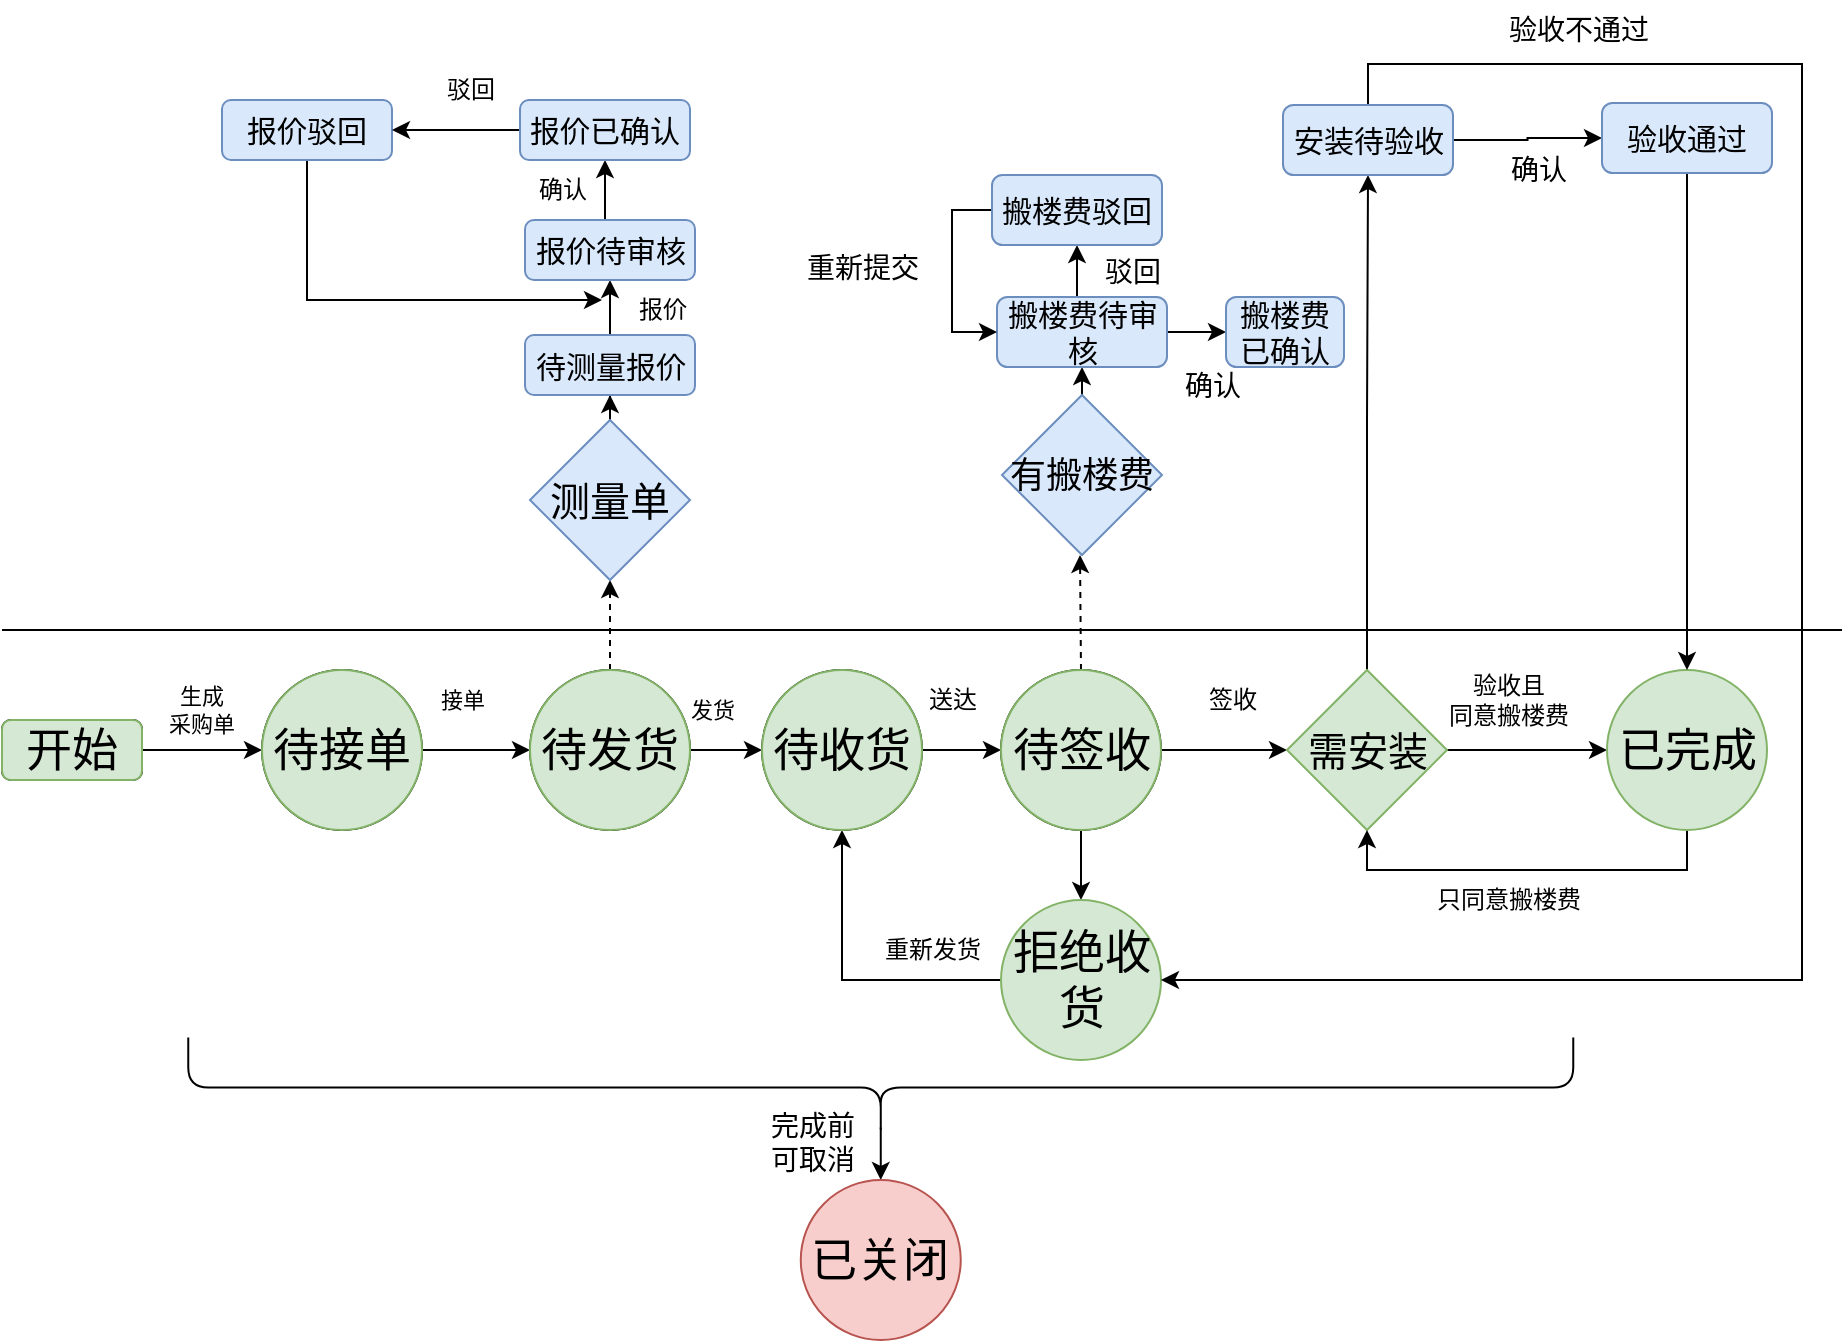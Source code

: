 <mxfile version="21.6.7" type="github" pages="3">
  <diagram id="_4ErnGNw5acjuUnZQd9g" name="第 1 页">
    <mxGraphModel dx="1379" dy="774" grid="1" gridSize="10" guides="1" tooltips="1" connect="1" arrows="1" fold="1" page="1" pageScale="1" pageWidth="827" pageHeight="1169" math="0" shadow="0">
      <root>
        <mxCell id="0" />
        <mxCell id="1" parent="0" />
        <mxCell id="FDQOqPrQZNCEI5LStUVV-4" style="edgeStyle=orthogonalEdgeStyle;rounded=0;orthogonalLoop=1;jettySize=auto;html=1;exitX=1;exitY=0.5;exitDx=0;exitDy=0;fontSize=23;" parent="1" source="FDQOqPrQZNCEI5LStUVV-1" target="FDQOqPrQZNCEI5LStUVV-2" edge="1">
          <mxGeometry relative="1" as="geometry" />
        </mxCell>
        <mxCell id="FDQOqPrQZNCEI5LStUVV-1" value="&lt;font style=&quot;font-size: 23px;&quot;&gt;开始&lt;/font&gt;" style="rounded=1;whiteSpace=wrap;html=1;" parent="1" vertex="1">
          <mxGeometry x="70" y="370" width="70" height="30" as="geometry" />
        </mxCell>
        <mxCell id="FDQOqPrQZNCEI5LStUVV-9" style="edgeStyle=orthogonalEdgeStyle;rounded=0;orthogonalLoop=1;jettySize=auto;html=1;exitX=1;exitY=0.5;exitDx=0;exitDy=0;fontSize=11;" parent="1" source="FDQOqPrQZNCEI5LStUVV-2" target="FDQOqPrQZNCEI5LStUVV-8" edge="1">
          <mxGeometry relative="1" as="geometry" />
        </mxCell>
        <mxCell id="FDQOqPrQZNCEI5LStUVV-2" value="待接单" style="ellipse;whiteSpace=wrap;html=1;aspect=fixed;fontSize=23;" parent="1" vertex="1">
          <mxGeometry x="200" y="345" width="80" height="80" as="geometry" />
        </mxCell>
        <mxCell id="FDQOqPrQZNCEI5LStUVV-7" value="生成&lt;br&gt;采购单" style="text;html=1;strokeColor=none;fillColor=none;align=center;verticalAlign=middle;whiteSpace=wrap;rounded=0;fontSize=11;" parent="1" vertex="1">
          <mxGeometry x="140" y="350" width="60" height="30" as="geometry" />
        </mxCell>
        <mxCell id="FDQOqPrQZNCEI5LStUVV-12" style="edgeStyle=orthogonalEdgeStyle;rounded=0;orthogonalLoop=1;jettySize=auto;html=1;exitX=1;exitY=0.5;exitDx=0;exitDy=0;fontSize=11;" parent="1" source="FDQOqPrQZNCEI5LStUVV-8" target="FDQOqPrQZNCEI5LStUVV-11" edge="1">
          <mxGeometry relative="1" as="geometry" />
        </mxCell>
        <mxCell id="FDQOqPrQZNCEI5LStUVV-29" style="edgeStyle=orthogonalEdgeStyle;rounded=0;orthogonalLoop=1;jettySize=auto;html=1;exitX=0.5;exitY=0;exitDx=0;exitDy=0;entryX=0.5;entryY=1;entryDx=0;entryDy=0;fontSize=12;startArrow=none;startFill=0;dashed=1;" parent="1" source="FDQOqPrQZNCEI5LStUVV-8" target="FDQOqPrQZNCEI5LStUVV-17" edge="1">
          <mxGeometry relative="1" as="geometry" />
        </mxCell>
        <mxCell id="FDQOqPrQZNCEI5LStUVV-8" value="待发货" style="ellipse;whiteSpace=wrap;html=1;aspect=fixed;fontSize=23;" parent="1" vertex="1">
          <mxGeometry x="334" y="345" width="80" height="80" as="geometry" />
        </mxCell>
        <mxCell id="FDQOqPrQZNCEI5LStUVV-10" value="接单" style="text;html=1;align=center;verticalAlign=middle;resizable=0;points=[];autosize=1;strokeColor=none;fillColor=none;fontSize=11;" parent="1" vertex="1">
          <mxGeometry x="275" y="345" width="50" height="30" as="geometry" />
        </mxCell>
        <mxCell id="FDQOqPrQZNCEI5LStUVV-34" style="edgeStyle=orthogonalEdgeStyle;rounded=0;orthogonalLoop=1;jettySize=auto;html=1;exitX=1;exitY=0.5;exitDx=0;exitDy=0;fontSize=12;startArrow=none;startFill=0;" parent="1" source="FDQOqPrQZNCEI5LStUVV-11" target="FDQOqPrQZNCEI5LStUVV-33" edge="1">
          <mxGeometry relative="1" as="geometry" />
        </mxCell>
        <mxCell id="FDQOqPrQZNCEI5LStUVV-11" value="待收货" style="ellipse;whiteSpace=wrap;html=1;aspect=fixed;fontSize=23;" parent="1" vertex="1">
          <mxGeometry x="450" y="345" width="80" height="80" as="geometry" />
        </mxCell>
        <mxCell id="FDQOqPrQZNCEI5LStUVV-13" value="发货" style="text;html=1;align=center;verticalAlign=middle;resizable=0;points=[];autosize=1;strokeColor=none;fillColor=none;fontSize=11;" parent="1" vertex="1">
          <mxGeometry x="400" y="350" width="50" height="30" as="geometry" />
        </mxCell>
        <mxCell id="FDQOqPrQZNCEI5LStUVV-16" value="" style="line;strokeWidth=1;html=1;perimeter=backbonePerimeter;points=[];outlineConnect=0;fontSize=11;" parent="1" vertex="1">
          <mxGeometry x="70" y="320" width="920" height="10" as="geometry" />
        </mxCell>
        <mxCell id="qCSMj7afyLva7ldJmSUC-21" style="edgeStyle=orthogonalEdgeStyle;rounded=0;orthogonalLoop=1;jettySize=auto;html=1;exitX=0.5;exitY=0;exitDx=0;exitDy=0;fontSize=14;" parent="1" source="FDQOqPrQZNCEI5LStUVV-17" target="FDQOqPrQZNCEI5LStUVV-18" edge="1">
          <mxGeometry relative="1" as="geometry" />
        </mxCell>
        <mxCell id="FDQOqPrQZNCEI5LStUVV-17" value="&lt;font style=&quot;font-size: 20px;&quot;&gt;测量单&lt;/font&gt;" style="rhombus;whiteSpace=wrap;html=1;strokeWidth=1;fontSize=11;fillColor=#dae8fc;strokeColor=#6c8ebf;" parent="1" vertex="1">
          <mxGeometry x="334" y="220" width="80" height="80" as="geometry" />
        </mxCell>
        <mxCell id="qCSMj7afyLva7ldJmSUC-22" style="edgeStyle=orthogonalEdgeStyle;rounded=0;orthogonalLoop=1;jettySize=auto;html=1;exitX=0.5;exitY=0;exitDx=0;exitDy=0;entryX=0.5;entryY=1;entryDx=0;entryDy=0;fontSize=14;" parent="1" source="FDQOqPrQZNCEI5LStUVV-18" target="FDQOqPrQZNCEI5LStUVV-19" edge="1">
          <mxGeometry relative="1" as="geometry" />
        </mxCell>
        <mxCell id="FDQOqPrQZNCEI5LStUVV-18" value="&lt;font style=&quot;font-size: 15px;&quot;&gt;待测量报价&lt;/font&gt;" style="rounded=1;whiteSpace=wrap;html=1;fillColor=#dae8fc;strokeColor=#6c8ebf;" parent="1" vertex="1">
          <mxGeometry x="331.5" y="177.5" width="85" height="30" as="geometry" />
        </mxCell>
        <mxCell id="qCSMj7afyLva7ldJmSUC-23" style="edgeStyle=orthogonalEdgeStyle;rounded=0;orthogonalLoop=1;jettySize=auto;html=1;exitX=0.5;exitY=0;exitDx=0;exitDy=0;entryX=0.5;entryY=1;entryDx=0;entryDy=0;fontSize=14;" parent="1" source="FDQOqPrQZNCEI5LStUVV-19" target="FDQOqPrQZNCEI5LStUVV-26" edge="1">
          <mxGeometry relative="1" as="geometry" />
        </mxCell>
        <mxCell id="FDQOqPrQZNCEI5LStUVV-19" value="&lt;span style=&quot;font-size: 15px;&quot;&gt;报价待审核&lt;/span&gt;" style="rounded=1;whiteSpace=wrap;html=1;fillColor=#dae8fc;strokeColor=#6c8ebf;" parent="1" vertex="1">
          <mxGeometry x="331.5" y="120" width="85" height="30" as="geometry" />
        </mxCell>
        <mxCell id="FDQOqPrQZNCEI5LStUVV-21" value="&lt;font style=&quot;font-size: 12px;&quot;&gt;报价&lt;/font&gt;" style="text;html=1;align=center;verticalAlign=middle;resizable=0;points=[];autosize=1;strokeColor=none;fillColor=none;fontSize=15;" parent="1" vertex="1">
          <mxGeometry x="375" y="147.5" width="50" height="30" as="geometry" />
        </mxCell>
        <mxCell id="qCSMj7afyLva7ldJmSUC-25" style="edgeStyle=orthogonalEdgeStyle;rounded=0;orthogonalLoop=1;jettySize=auto;html=1;exitX=0.5;exitY=1;exitDx=0;exitDy=0;fontSize=14;" parent="1" source="FDQOqPrQZNCEI5LStUVV-22" edge="1">
          <mxGeometry relative="1" as="geometry">
            <mxPoint x="370" y="160" as="targetPoint" />
            <Array as="points">
              <mxPoint x="243" y="160" />
              <mxPoint x="370" y="160" />
            </Array>
          </mxGeometry>
        </mxCell>
        <mxCell id="FDQOqPrQZNCEI5LStUVV-22" value="&lt;span style=&quot;font-size: 15px;&quot;&gt;报价驳回&lt;/span&gt;" style="rounded=1;whiteSpace=wrap;html=1;fillColor=#dae8fc;strokeColor=#6c8ebf;" parent="1" vertex="1">
          <mxGeometry x="180" y="60" width="85" height="30" as="geometry" />
        </mxCell>
        <mxCell id="FDQOqPrQZNCEI5LStUVV-24" value="驳回" style="text;html=1;align=center;verticalAlign=middle;resizable=0;points=[];autosize=1;strokeColor=none;fillColor=none;fontSize=12;" parent="1" vertex="1">
          <mxGeometry x="279" y="40" width="50" height="30" as="geometry" />
        </mxCell>
        <mxCell id="qCSMj7afyLva7ldJmSUC-24" style="edgeStyle=orthogonalEdgeStyle;rounded=0;orthogonalLoop=1;jettySize=auto;html=1;exitX=0;exitY=0.5;exitDx=0;exitDy=0;fontSize=14;" parent="1" source="FDQOqPrQZNCEI5LStUVV-26" target="FDQOqPrQZNCEI5LStUVV-22" edge="1">
          <mxGeometry relative="1" as="geometry" />
        </mxCell>
        <mxCell id="FDQOqPrQZNCEI5LStUVV-26" value="&lt;span style=&quot;font-size: 15px;&quot;&gt;报价已确认&lt;/span&gt;" style="rounded=1;whiteSpace=wrap;html=1;fillColor=#dae8fc;strokeColor=#6c8ebf;" parent="1" vertex="1">
          <mxGeometry x="329" y="60" width="85" height="30" as="geometry" />
        </mxCell>
        <mxCell id="FDQOqPrQZNCEI5LStUVV-28" value="确认" style="text;html=1;align=center;verticalAlign=middle;resizable=0;points=[];autosize=1;strokeColor=none;fillColor=none;fontSize=12;" parent="1" vertex="1">
          <mxGeometry x="325" y="90" width="50" height="30" as="geometry" />
        </mxCell>
        <mxCell id="FDQOqPrQZNCEI5LStUVV-37" style="edgeStyle=orthogonalEdgeStyle;rounded=0;orthogonalLoop=1;jettySize=auto;html=1;exitX=0.5;exitY=1;exitDx=0;exitDy=0;entryX=0.5;entryY=0;entryDx=0;entryDy=0;fontSize=12;startArrow=none;startFill=0;" parent="1" source="FDQOqPrQZNCEI5LStUVV-33" target="FDQOqPrQZNCEI5LStUVV-36" edge="1">
          <mxGeometry relative="1" as="geometry" />
        </mxCell>
        <mxCell id="qCSMj7afyLva7ldJmSUC-2" style="edgeStyle=orthogonalEdgeStyle;rounded=0;orthogonalLoop=1;jettySize=auto;html=1;exitX=1;exitY=0.5;exitDx=0;exitDy=0;entryX=0;entryY=0.5;entryDx=0;entryDy=0;" parent="1" source="FDQOqPrQZNCEI5LStUVV-33" target="qCSMj7afyLva7ldJmSUC-1" edge="1">
          <mxGeometry relative="1" as="geometry">
            <mxPoint x="692.5" y="385" as="targetPoint" />
          </mxGeometry>
        </mxCell>
        <mxCell id="qCSMj7afyLva7ldJmSUC-18" style="edgeStyle=orthogonalEdgeStyle;rounded=0;orthogonalLoop=1;jettySize=auto;html=1;exitX=0.5;exitY=0;exitDx=0;exitDy=0;fontSize=14;dashed=1;" parent="1" source="FDQOqPrQZNCEI5LStUVV-33" edge="1">
          <mxGeometry relative="1" as="geometry">
            <mxPoint x="609" y="287.5" as="targetPoint" />
          </mxGeometry>
        </mxCell>
        <mxCell id="FDQOqPrQZNCEI5LStUVV-33" value="待签收" style="ellipse;whiteSpace=wrap;html=1;aspect=fixed;fontSize=23;" parent="1" vertex="1">
          <mxGeometry x="569.5" y="345" width="80" height="80" as="geometry" />
        </mxCell>
        <mxCell id="FDQOqPrQZNCEI5LStUVV-35" value="送达" style="text;html=1;align=center;verticalAlign=middle;resizable=0;points=[];autosize=1;strokeColor=none;fillColor=none;fontSize=12;" parent="1" vertex="1">
          <mxGeometry x="520" y="345" width="50" height="30" as="geometry" />
        </mxCell>
        <mxCell id="FDQOqPrQZNCEI5LStUVV-38" style="edgeStyle=orthogonalEdgeStyle;rounded=0;orthogonalLoop=1;jettySize=auto;html=1;exitX=0;exitY=0.5;exitDx=0;exitDy=0;fontSize=12;startArrow=none;startFill=0;" parent="1" source="FDQOqPrQZNCEI5LStUVV-36" target="FDQOqPrQZNCEI5LStUVV-11" edge="1">
          <mxGeometry relative="1" as="geometry" />
        </mxCell>
        <mxCell id="FDQOqPrQZNCEI5LStUVV-36" value="拒绝收货" style="ellipse;whiteSpace=wrap;html=1;aspect=fixed;fontSize=23;fillColor=#d5e8d4;strokeColor=#82b366;" parent="1" vertex="1">
          <mxGeometry x="569.5" y="460" width="80" height="80" as="geometry" />
        </mxCell>
        <mxCell id="FDQOqPrQZNCEI5LStUVV-39" value="重新发货" style="text;html=1;align=center;verticalAlign=middle;resizable=0;points=[];autosize=1;strokeColor=none;fillColor=none;fontSize=12;" parent="1" vertex="1">
          <mxGeometry x="500" y="470" width="70" height="30" as="geometry" />
        </mxCell>
        <mxCell id="qCSMj7afyLva7ldJmSUC-5" style="edgeStyle=orthogonalEdgeStyle;rounded=0;orthogonalLoop=1;jettySize=auto;html=1;exitX=1;exitY=0.5;exitDx=0;exitDy=0;" parent="1" source="qCSMj7afyLva7ldJmSUC-1" target="qCSMj7afyLva7ldJmSUC-4" edge="1">
          <mxGeometry relative="1" as="geometry" />
        </mxCell>
        <mxCell id="qCSMj7afyLva7ldJmSUC-39" style="edgeStyle=orthogonalEdgeStyle;rounded=0;orthogonalLoop=1;jettySize=auto;html=1;exitX=0.5;exitY=0;exitDx=0;exitDy=0;entryX=0.5;entryY=1;entryDx=0;entryDy=0;fontSize=14;" parent="1" source="qCSMj7afyLva7ldJmSUC-1" target="qCSMj7afyLva7ldJmSUC-31" edge="1">
          <mxGeometry relative="1" as="geometry" />
        </mxCell>
        <mxCell id="qCSMj7afyLva7ldJmSUC-1" value="&lt;span style=&quot;font-size: 20px;&quot;&gt;需安装&lt;/span&gt;" style="rhombus;whiteSpace=wrap;html=1;strokeWidth=1;fontSize=11;fillColor=#d5e8d4;strokeColor=#82b366;" parent="1" vertex="1">
          <mxGeometry x="712.5" y="345" width="80" height="80" as="geometry" />
        </mxCell>
        <mxCell id="qCSMj7afyLva7ldJmSUC-3" value="签收" style="text;html=1;align=center;verticalAlign=middle;resizable=0;points=[];autosize=1;strokeColor=none;fillColor=none;" parent="1" vertex="1">
          <mxGeometry x="660" y="345" width="50" height="30" as="geometry" />
        </mxCell>
        <mxCell id="qCSMj7afyLva7ldJmSUC-7" style="edgeStyle=orthogonalEdgeStyle;rounded=0;orthogonalLoop=1;jettySize=auto;html=1;exitX=0.5;exitY=1;exitDx=0;exitDy=0;entryX=0.5;entryY=1;entryDx=0;entryDy=0;" parent="1" source="qCSMj7afyLva7ldJmSUC-4" target="qCSMj7afyLva7ldJmSUC-1" edge="1">
          <mxGeometry relative="1" as="geometry" />
        </mxCell>
        <mxCell id="qCSMj7afyLva7ldJmSUC-4" value="已完成" style="ellipse;whiteSpace=wrap;html=1;aspect=fixed;fontSize=23;fillColor=#d5e8d4;strokeColor=#82b366;" parent="1" vertex="1">
          <mxGeometry x="872.5" y="345" width="80" height="80" as="geometry" />
        </mxCell>
        <mxCell id="qCSMj7afyLva7ldJmSUC-6" value="验收且&lt;br&gt;同意搬楼费" style="text;html=1;align=center;verticalAlign=middle;resizable=0;points=[];autosize=1;strokeColor=none;fillColor=none;" parent="1" vertex="1">
          <mxGeometry x="782.5" y="340" width="80" height="40" as="geometry" />
        </mxCell>
        <mxCell id="qCSMj7afyLva7ldJmSUC-8" value="只同意搬楼费" style="text;html=1;align=center;verticalAlign=middle;resizable=0;points=[];autosize=1;strokeColor=none;fillColor=none;" parent="1" vertex="1">
          <mxGeometry x="772.5" y="445" width="100" height="30" as="geometry" />
        </mxCell>
        <mxCell id="qCSMj7afyLva7ldJmSUC-26" style="edgeStyle=orthogonalEdgeStyle;rounded=0;orthogonalLoop=1;jettySize=auto;html=1;exitX=0.5;exitY=0;exitDx=0;exitDy=0;entryX=0.5;entryY=1;entryDx=0;entryDy=0;fontSize=14;" parent="1" source="qCSMj7afyLva7ldJmSUC-9" target="qCSMj7afyLva7ldJmSUC-10" edge="1">
          <mxGeometry relative="1" as="geometry" />
        </mxCell>
        <mxCell id="qCSMj7afyLva7ldJmSUC-9" value="&lt;font style=&quot;font-size: 18px;&quot;&gt;有搬楼费&lt;/font&gt;" style="rhombus;whiteSpace=wrap;html=1;strokeWidth=1;fontSize=11;fillColor=#dae8fc;strokeColor=#6c8ebf;" parent="1" vertex="1">
          <mxGeometry x="570" y="207.5" width="80" height="80" as="geometry" />
        </mxCell>
        <mxCell id="qCSMj7afyLva7ldJmSUC-28" style="edgeStyle=orthogonalEdgeStyle;rounded=0;orthogonalLoop=1;jettySize=auto;html=1;exitX=0.5;exitY=0;exitDx=0;exitDy=0;entryX=0.5;entryY=1;entryDx=0;entryDy=0;fontSize=14;" parent="1" source="qCSMj7afyLva7ldJmSUC-10" target="qCSMj7afyLva7ldJmSUC-11" edge="1">
          <mxGeometry relative="1" as="geometry" />
        </mxCell>
        <mxCell id="qCSMj7afyLva7ldJmSUC-29" style="edgeStyle=orthogonalEdgeStyle;rounded=0;orthogonalLoop=1;jettySize=auto;html=1;exitX=1;exitY=0.5;exitDx=0;exitDy=0;fontSize=14;" parent="1" source="qCSMj7afyLva7ldJmSUC-10" target="qCSMj7afyLva7ldJmSUC-12" edge="1">
          <mxGeometry relative="1" as="geometry" />
        </mxCell>
        <mxCell id="qCSMj7afyLva7ldJmSUC-10" value="&lt;span style=&quot;font-size: 15px;&quot;&gt;搬楼费待审核&lt;/span&gt;" style="rounded=1;whiteSpace=wrap;html=1;fillColor=#dae8fc;strokeColor=#6c8ebf;" parent="1" vertex="1">
          <mxGeometry x="567.5" y="158.5" width="85" height="35" as="geometry" />
        </mxCell>
        <mxCell id="qCSMj7afyLva7ldJmSUC-30" style="edgeStyle=orthogonalEdgeStyle;rounded=0;orthogonalLoop=1;jettySize=auto;html=1;exitX=0;exitY=0.5;exitDx=0;exitDy=0;entryX=0;entryY=0.5;entryDx=0;entryDy=0;fontSize=14;" parent="1" source="qCSMj7afyLva7ldJmSUC-11" target="qCSMj7afyLva7ldJmSUC-10" edge="1">
          <mxGeometry relative="1" as="geometry" />
        </mxCell>
        <mxCell id="qCSMj7afyLva7ldJmSUC-11" value="&lt;span style=&quot;font-size: 15px;&quot;&gt;搬楼费驳回&lt;/span&gt;" style="rounded=1;whiteSpace=wrap;html=1;fillColor=#dae8fc;strokeColor=#6c8ebf;" parent="1" vertex="1">
          <mxGeometry x="565" y="97.5" width="85" height="35" as="geometry" />
        </mxCell>
        <mxCell id="qCSMj7afyLva7ldJmSUC-12" value="&lt;span style=&quot;font-size: 15px;&quot;&gt;搬楼费已确认&lt;/span&gt;" style="rounded=1;whiteSpace=wrap;html=1;fillColor=#dae8fc;strokeColor=#6c8ebf;" parent="1" vertex="1">
          <mxGeometry x="682" y="158.5" width="59" height="35" as="geometry" />
        </mxCell>
        <mxCell id="qCSMj7afyLva7ldJmSUC-15" value="&lt;font style=&quot;font-size: 14px;&quot;&gt;驳回&lt;/font&gt;" style="text;html=1;align=center;verticalAlign=middle;resizable=0;points=[];autosize=1;strokeColor=none;fillColor=none;fontSize=18;" parent="1" vertex="1">
          <mxGeometry x="610" y="125" width="50" height="40" as="geometry" />
        </mxCell>
        <mxCell id="qCSMj7afyLva7ldJmSUC-17" value="确认" style="text;html=1;align=center;verticalAlign=middle;resizable=0;points=[];autosize=1;strokeColor=none;fillColor=none;fontSize=14;" parent="1" vertex="1">
          <mxGeometry x="650" y="187.5" width="50" height="30" as="geometry" />
        </mxCell>
        <mxCell id="qCSMj7afyLva7ldJmSUC-20" value="重新提交" style="text;html=1;align=center;verticalAlign=middle;resizable=0;points=[];autosize=1;strokeColor=none;fillColor=none;fontSize=14;" parent="1" vertex="1">
          <mxGeometry x="460" y="128.5" width="80" height="30" as="geometry" />
        </mxCell>
        <mxCell id="qCSMj7afyLva7ldJmSUC-40" style="edgeStyle=orthogonalEdgeStyle;rounded=0;orthogonalLoop=1;jettySize=auto;html=1;exitX=1;exitY=0.5;exitDx=0;exitDy=0;fontSize=14;" parent="1" source="qCSMj7afyLva7ldJmSUC-31" target="qCSMj7afyLva7ldJmSUC-32" edge="1">
          <mxGeometry relative="1" as="geometry" />
        </mxCell>
        <mxCell id="qCSMj7afyLva7ldJmSUC-43" style="edgeStyle=orthogonalEdgeStyle;rounded=0;orthogonalLoop=1;jettySize=auto;html=1;exitX=0.5;exitY=0;exitDx=0;exitDy=0;entryX=1;entryY=0.5;entryDx=0;entryDy=0;fontSize=14;" parent="1" source="qCSMj7afyLva7ldJmSUC-31" target="FDQOqPrQZNCEI5LStUVV-36" edge="1">
          <mxGeometry relative="1" as="geometry">
            <Array as="points">
              <mxPoint x="753" y="42" />
              <mxPoint x="970" y="42" />
              <mxPoint x="970" y="500" />
            </Array>
          </mxGeometry>
        </mxCell>
        <mxCell id="qCSMj7afyLva7ldJmSUC-31" value="&lt;span style=&quot;font-size: 15px;&quot;&gt;安装待验收&lt;/span&gt;" style="rounded=1;whiteSpace=wrap;html=1;fillColor=#dae8fc;strokeColor=#6c8ebf;" parent="1" vertex="1">
          <mxGeometry x="710.5" y="62.5" width="85" height="35" as="geometry" />
        </mxCell>
        <mxCell id="qCSMj7afyLva7ldJmSUC-42" style="edgeStyle=orthogonalEdgeStyle;rounded=0;orthogonalLoop=1;jettySize=auto;html=1;exitX=0.5;exitY=1;exitDx=0;exitDy=0;fontSize=14;" parent="1" source="qCSMj7afyLva7ldJmSUC-32" target="qCSMj7afyLva7ldJmSUC-4" edge="1">
          <mxGeometry relative="1" as="geometry" />
        </mxCell>
        <mxCell id="qCSMj7afyLva7ldJmSUC-32" value="&lt;span style=&quot;font-size: 15px;&quot;&gt;验收通过&lt;/span&gt;" style="rounded=1;whiteSpace=wrap;html=1;fillColor=#dae8fc;strokeColor=#6c8ebf;" parent="1" vertex="1">
          <mxGeometry x="870" y="61.5" width="85" height="35" as="geometry" />
        </mxCell>
        <mxCell id="qCSMj7afyLva7ldJmSUC-35" value="确认" style="text;html=1;align=center;verticalAlign=middle;resizable=0;points=[];autosize=1;strokeColor=none;fillColor=none;fontSize=14;" parent="1" vertex="1">
          <mxGeometry x="812.5" y="80" width="50" height="30" as="geometry" />
        </mxCell>
        <mxCell id="qCSMj7afyLva7ldJmSUC-37" value="验收不通过" style="text;html=1;align=center;verticalAlign=middle;resizable=0;points=[];autosize=1;strokeColor=none;fillColor=none;fontSize=14;" parent="1" vertex="1">
          <mxGeometry x="812.5" y="10" width="90" height="30" as="geometry" />
        </mxCell>
        <mxCell id="qCSMj7afyLva7ldJmSUC-46" style="edgeStyle=orthogonalEdgeStyle;rounded=0;orthogonalLoop=1;jettySize=auto;html=1;exitX=0.1;exitY=0.5;exitDx=0;exitDy=0;exitPerimeter=0;entryX=0.5;entryY=0;entryDx=0;entryDy=0;fontSize=14;" parent="1" source="qCSMj7afyLva7ldJmSUC-44" target="qCSMj7afyLva7ldJmSUC-45" edge="1">
          <mxGeometry relative="1" as="geometry" />
        </mxCell>
        <mxCell id="qCSMj7afyLva7ldJmSUC-44" value="" style="shape=curlyBracket;whiteSpace=wrap;html=1;rounded=1;fontSize=14;rotation=-90;" parent="1" vertex="1">
          <mxGeometry x="484.38" y="207.5" width="50" height="692.5" as="geometry" />
        </mxCell>
        <mxCell id="qCSMj7afyLva7ldJmSUC-45" value="已关闭" style="ellipse;whiteSpace=wrap;html=1;aspect=fixed;fontSize=23;fillColor=#f8cecc;strokeColor=#b85450;" parent="1" vertex="1">
          <mxGeometry x="469.38" y="600" width="80" height="80" as="geometry" />
        </mxCell>
        <mxCell id="qCSMj7afyLva7ldJmSUC-47" value="完成前&lt;br&gt;可取消" style="text;html=1;align=center;verticalAlign=middle;resizable=0;points=[];autosize=1;strokeColor=none;fillColor=none;fontSize=14;" parent="1" vertex="1">
          <mxGeometry x="440" y="556.25" width="70" height="50" as="geometry" />
        </mxCell>
        <mxCell id="qCSMj7afyLva7ldJmSUC-48" value="&lt;font style=&quot;font-size: 23px;&quot;&gt;开始&lt;/font&gt;" style="rounded=1;whiteSpace=wrap;html=1;fillColor=#d5e8d4;strokeColor=#82b366;" parent="1" vertex="1">
          <mxGeometry x="70" y="370" width="70" height="30" as="geometry" />
        </mxCell>
        <mxCell id="qCSMj7afyLva7ldJmSUC-49" value="待接单" style="ellipse;whiteSpace=wrap;html=1;aspect=fixed;fontSize=23;fillColor=#d5e8d4;strokeColor=#82b366;" parent="1" vertex="1">
          <mxGeometry x="200" y="345" width="80" height="80" as="geometry" />
        </mxCell>
        <mxCell id="qCSMj7afyLva7ldJmSUC-50" value="待发货" style="ellipse;whiteSpace=wrap;html=1;aspect=fixed;fontSize=23;fillColor=#d5e8d4;strokeColor=#82b366;" parent="1" vertex="1">
          <mxGeometry x="334" y="345" width="80" height="80" as="geometry" />
        </mxCell>
        <mxCell id="qCSMj7afyLva7ldJmSUC-51" value="待收货" style="ellipse;whiteSpace=wrap;html=1;aspect=fixed;fontSize=23;fillColor=#d5e8d4;strokeColor=#82b366;" parent="1" vertex="1">
          <mxGeometry x="450" y="345" width="80" height="80" as="geometry" />
        </mxCell>
        <mxCell id="qCSMj7afyLva7ldJmSUC-52" value="待签收" style="ellipse;whiteSpace=wrap;html=1;aspect=fixed;fontSize=23;fillColor=#d5e8d4;strokeColor=#82b366;" parent="1" vertex="1">
          <mxGeometry x="569.5" y="345" width="80" height="80" as="geometry" />
        </mxCell>
      </root>
    </mxGraphModel>
  </diagram>
  <diagram id="kThpkJV23j7CUQjCB20B" name="第 2 页">
    <mxGraphModel dx="1379" dy="774" grid="1" gridSize="10" guides="1" tooltips="1" connect="1" arrows="1" fold="1" page="1" pageScale="1" pageWidth="827" pageHeight="1169" math="0" shadow="0">
      <root>
        <mxCell id="0" />
        <mxCell id="1" parent="0" />
        <mxCell id="DA9ZrAkqEHVoDse1Cv5M-16" value="Pool" style="swimlane;childLayout=stackLayout;resizeParent=1;resizeParentMax=0;startSize=20;horizontal=0;horizontalStack=1;" vertex="1" parent="1">
          <mxGeometry x="340" y="290" width="670" height="180" as="geometry" />
        </mxCell>
        <mxCell id="DA9ZrAkqEHVoDse1Cv5M-17" value="vss" style="swimlane;startSize=20;fillColor=#d5e8d4;strokeColor=#82b366;" vertex="1" parent="DA9ZrAkqEHVoDse1Cv5M-16">
          <mxGeometry x="20" width="420" height="180" as="geometry" />
        </mxCell>
        <mxCell id="DA9ZrAkqEHVoDse1Cv5M-1" value="&lt;font style=&quot;font-size: 16px;&quot;&gt;接单/拒单&lt;/font&gt;" style="rounded=0;whiteSpace=wrap;html=1;fillColor=#dae8fc;strokeColor=#6c8ebf;" vertex="1" parent="DA9ZrAkqEHVoDse1Cv5M-17">
          <mxGeometry x="90" y="125" width="80" height="30" as="geometry" />
        </mxCell>
        <mxCell id="DA9ZrAkqEHVoDse1Cv5M-2" value="&lt;font style=&quot;font-size: 16px;&quot;&gt;备货&lt;/font&gt;" style="rounded=0;whiteSpace=wrap;html=1;fillColor=#dae8fc;strokeColor=#6c8ebf;" vertex="1" parent="DA9ZrAkqEHVoDse1Cv5M-17">
          <mxGeometry x="220" y="125" width="60" height="30" as="geometry" />
        </mxCell>
        <mxCell id="DA9ZrAkqEHVoDse1Cv5M-4" style="edgeStyle=orthogonalEdgeStyle;rounded=0;orthogonalLoop=1;jettySize=auto;html=1;exitX=1;exitY=0.5;exitDx=0;exitDy=0;" edge="1" parent="DA9ZrAkqEHVoDse1Cv5M-17" source="DA9ZrAkqEHVoDse1Cv5M-1" target="DA9ZrAkqEHVoDse1Cv5M-2">
          <mxGeometry relative="1" as="geometry" />
        </mxCell>
        <mxCell id="DA9ZrAkqEHVoDse1Cv5M-3" value="&lt;font style=&quot;font-size: 16px;&quot;&gt;发货&lt;/font&gt;" style="rounded=0;whiteSpace=wrap;html=1;fillColor=#dae8fc;strokeColor=#6c8ebf;" vertex="1" parent="DA9ZrAkqEHVoDse1Cv5M-17">
          <mxGeometry x="330" y="125" width="60" height="30" as="geometry" />
        </mxCell>
        <mxCell id="DA9ZrAkqEHVoDse1Cv5M-5" style="edgeStyle=orthogonalEdgeStyle;rounded=0;orthogonalLoop=1;jettySize=auto;html=1;exitX=1;exitY=0.5;exitDx=0;exitDy=0;" edge="1" parent="DA9ZrAkqEHVoDse1Cv5M-17" source="DA9ZrAkqEHVoDse1Cv5M-2" target="DA9ZrAkqEHVoDse1Cv5M-3">
          <mxGeometry relative="1" as="geometry" />
        </mxCell>
        <mxCell id="DA9ZrAkqEHVoDse1Cv5M-9" value="&lt;font style=&quot;font-size: 14px;&quot;&gt;待接单&lt;/font&gt;" style="shape=callout;whiteSpace=wrap;html=1;perimeter=calloutPerimeter;fillColor=#fff2cc;strokeColor=#d6b656;" vertex="1" parent="DA9ZrAkqEHVoDse1Cv5M-17">
          <mxGeometry x="100" y="55" width="80" height="60" as="geometry" />
        </mxCell>
        <mxCell id="DA9ZrAkqEHVoDse1Cv5M-10" value="&lt;font style=&quot;font-size: 14px;&quot;&gt;备货中&lt;/font&gt;" style="shape=callout;whiteSpace=wrap;html=1;perimeter=calloutPerimeter;fillColor=#fff2cc;strokeColor=#d6b656;" vertex="1" parent="DA9ZrAkqEHVoDse1Cv5M-17">
          <mxGeometry x="210" y="55" width="80" height="60" as="geometry" />
        </mxCell>
        <mxCell id="DA9ZrAkqEHVoDse1Cv5M-14" style="edgeStyle=orthogonalEdgeStyle;rounded=0;orthogonalLoop=1;jettySize=auto;html=1;exitX=0;exitY=0;exitDx=80;exitDy=15;exitPerimeter=0;entryX=0;entryY=0;entryDx=0;entryDy=15;entryPerimeter=0;dashed=1;" edge="1" parent="DA9ZrAkqEHVoDse1Cv5M-17" source="DA9ZrAkqEHVoDse1Cv5M-9" target="DA9ZrAkqEHVoDse1Cv5M-10">
          <mxGeometry relative="1" as="geometry" />
        </mxCell>
        <mxCell id="DA9ZrAkqEHVoDse1Cv5M-11" value="&lt;font style=&quot;font-size: 16px;&quot;&gt;操作&lt;/font&gt;" style="text;html=1;strokeColor=#6c8ebf;fillColor=#dae8fc;align=center;verticalAlign=middle;whiteSpace=wrap;rounded=0;" vertex="1" parent="DA9ZrAkqEHVoDse1Cv5M-17">
          <mxGeometry x="10" y="125" width="60" height="30" as="geometry" />
        </mxCell>
        <mxCell id="DA9ZrAkqEHVoDse1Cv5M-12" value="&lt;font style=&quot;font-size: 16px;&quot;&gt;状态&lt;/font&gt;" style="text;html=1;strokeColor=#d6b656;fillColor=#fff2cc;align=center;verticalAlign=middle;whiteSpace=wrap;rounded=0;" vertex="1" parent="DA9ZrAkqEHVoDse1Cv5M-17">
          <mxGeometry x="10" y="55" width="60" height="30" as="geometry" />
        </mxCell>
        <mxCell id="DA9ZrAkqEHVoDse1Cv5M-13" value="&lt;font style=&quot;font-size: 14px;&quot;&gt;待发货&lt;/font&gt;" style="shape=callout;whiteSpace=wrap;html=1;perimeter=calloutPerimeter;fillColor=#fff2cc;strokeColor=#d6b656;" vertex="1" parent="DA9ZrAkqEHVoDse1Cv5M-17">
          <mxGeometry x="320" y="55" width="80" height="60" as="geometry" />
        </mxCell>
        <mxCell id="DA9ZrAkqEHVoDse1Cv5M-15" style="edgeStyle=orthogonalEdgeStyle;rounded=0;orthogonalLoop=1;jettySize=auto;html=1;exitX=0;exitY=0;exitDx=80;exitDy=15;exitPerimeter=0;entryX=0;entryY=0;entryDx=0;entryDy=15;entryPerimeter=0;dashed=1;" edge="1" parent="DA9ZrAkqEHVoDse1Cv5M-17" source="DA9ZrAkqEHVoDse1Cv5M-10" target="DA9ZrAkqEHVoDse1Cv5M-13">
          <mxGeometry relative="1" as="geometry" />
        </mxCell>
        <mxCell id="DA9ZrAkqEHVoDse1Cv5M-18" value="oms" style="swimlane;startSize=20;fillColor=#f8cecc;strokeColor=#b85450;" vertex="1" parent="DA9ZrAkqEHVoDse1Cv5M-16">
          <mxGeometry x="440" width="230" height="180" as="geometry" />
        </mxCell>
        <mxCell id="ZajYav1aMixqsbRKhetN-3" style="edgeStyle=orthogonalEdgeStyle;rounded=0;orthogonalLoop=1;jettySize=auto;html=1;exitX=1;exitY=0.5;exitDx=0;exitDy=0;" edge="1" parent="DA9ZrAkqEHVoDse1Cv5M-18" source="DA9ZrAkqEHVoDse1Cv5M-20" target="ZajYav1aMixqsbRKhetN-2">
          <mxGeometry relative="1" as="geometry" />
        </mxCell>
        <mxCell id="DA9ZrAkqEHVoDse1Cv5M-20" value="&lt;font style=&quot;font-size: 16px;&quot;&gt;oms签收&lt;/font&gt;" style="rounded=0;whiteSpace=wrap;html=1;fillColor=#dae8fc;strokeColor=#6c8ebf;" vertex="1" parent="DA9ZrAkqEHVoDse1Cv5M-18">
          <mxGeometry x="20" y="125" width="70" height="30" as="geometry" />
        </mxCell>
        <mxCell id="ZajYav1aMixqsbRKhetN-6" style="edgeStyle=orthogonalEdgeStyle;rounded=0;orthogonalLoop=1;jettySize=auto;html=1;exitX=0;exitY=0;exitDx=80;exitDy=15;exitPerimeter=0;entryX=0;entryY=0;entryDx=0;entryDy=15;entryPerimeter=0;dashed=1;" edge="1" parent="DA9ZrAkqEHVoDse1Cv5M-18" source="ZajYav1aMixqsbRKhetN-1" target="ZajYav1aMixqsbRKhetN-4">
          <mxGeometry relative="1" as="geometry" />
        </mxCell>
        <mxCell id="ZajYav1aMixqsbRKhetN-1" value="&lt;font style=&quot;font-size: 14px;&quot;&gt;待收货&lt;/font&gt;" style="shape=callout;whiteSpace=wrap;html=1;perimeter=calloutPerimeter;fillColor=#fff2cc;strokeColor=#d6b656;" vertex="1" parent="DA9ZrAkqEHVoDse1Cv5M-18">
          <mxGeometry x="15" y="55" width="80" height="60" as="geometry" />
        </mxCell>
        <mxCell id="ZajYav1aMixqsbRKhetN-2" value="&lt;font style=&quot;font-size: 16px;&quot;&gt;完成&lt;/font&gt;" style="rounded=1;whiteSpace=wrap;html=1;fillColor=#dae8fc;strokeColor=#6c8ebf;" vertex="1" parent="DA9ZrAkqEHVoDse1Cv5M-18">
          <mxGeometry x="130" y="125" width="70" height="30" as="geometry" />
        </mxCell>
        <mxCell id="ZajYav1aMixqsbRKhetN-4" value="&lt;font style=&quot;font-size: 14px;&quot;&gt;已完成&lt;/font&gt;" style="shape=callout;whiteSpace=wrap;html=1;perimeter=calloutPerimeter;fillColor=#fff2cc;strokeColor=#d6b656;" vertex="1" parent="DA9ZrAkqEHVoDse1Cv5M-18">
          <mxGeometry x="120" y="55" width="80" height="60" as="geometry" />
        </mxCell>
        <mxCell id="DA9ZrAkqEHVoDse1Cv5M-21" style="edgeStyle=orthogonalEdgeStyle;rounded=0;orthogonalLoop=1;jettySize=auto;html=1;exitX=1;exitY=0.5;exitDx=0;exitDy=0;" edge="1" parent="DA9ZrAkqEHVoDse1Cv5M-16" source="DA9ZrAkqEHVoDse1Cv5M-3" target="DA9ZrAkqEHVoDse1Cv5M-20">
          <mxGeometry relative="1" as="geometry" />
        </mxCell>
        <mxCell id="ZajYav1aMixqsbRKhetN-5" style="edgeStyle=orthogonalEdgeStyle;rounded=0;orthogonalLoop=1;jettySize=auto;html=1;exitX=0;exitY=0;exitDx=80;exitDy=15;exitPerimeter=0;entryX=0;entryY=0;entryDx=0;entryDy=15;entryPerimeter=0;dashed=1;" edge="1" parent="DA9ZrAkqEHVoDse1Cv5M-16" source="DA9ZrAkqEHVoDse1Cv5M-13" target="ZajYav1aMixqsbRKhetN-1">
          <mxGeometry relative="1" as="geometry" />
        </mxCell>
        <mxCell id="ZajYav1aMixqsbRKhetN-7" value="&lt;font style=&quot;font-size: 16px;&quot;&gt;被窝-代销直送流程&lt;/font&gt;" style="text;html=1;strokeColor=#9673a6;fillColor=#e1d5e7;align=center;verticalAlign=middle;whiteSpace=wrap;rounded=0;" vertex="1" parent="1">
          <mxGeometry x="610" y="240" width="200" height="30" as="geometry" />
        </mxCell>
        <mxCell id="ZajYav1aMixqsbRKhetN-31" value="&lt;font style=&quot;font-size: 16px;&quot;&gt;被窝-代销配送流程&lt;/font&gt;" style="text;html=1;strokeColor=#9673a6;fillColor=#e1d5e7;align=center;verticalAlign=middle;whiteSpace=wrap;rounded=0;" vertex="1" parent="1">
          <mxGeometry x="590" y="895" width="200" height="30" as="geometry" />
        </mxCell>
        <mxCell id="_52PNUqfLTyVPF3RTZL7-8" style="edgeStyle=orthogonalEdgeStyle;rounded=0;orthogonalLoop=1;jettySize=auto;html=1;exitX=1;exitY=0.5;exitDx=0;exitDy=0;" edge="1" parent="1" source="_52PNUqfLTyVPF3RTZL7-1" target="_52PNUqfLTyVPF3RTZL7-7">
          <mxGeometry relative="1" as="geometry" />
        </mxCell>
        <mxCell id="BIHlbXnrbX1oEFy_IqfO-36" style="edgeStyle=orthogonalEdgeStyle;rounded=0;orthogonalLoop=1;jettySize=auto;html=1;exitX=0.5;exitY=0;exitDx=0;exitDy=0;entryX=0.5;entryY=1;entryDx=0;entryDy=0;" edge="1" parent="1" source="_52PNUqfLTyVPF3RTZL7-1" target="BIHlbXnrbX1oEFy_IqfO-35">
          <mxGeometry relative="1" as="geometry" />
        </mxCell>
        <mxCell id="_52PNUqfLTyVPF3RTZL7-1" value="&lt;font style=&quot;font-size: 16px;&quot;&gt;待接单&lt;/font&gt;" style="ellipse;whiteSpace=wrap;html=1;aspect=fixed;fontSize=23;fillColor=#d5e8d4;strokeColor=#82b366;" vertex="1" parent="1">
          <mxGeometry x="180" y="695" width="50" height="50" as="geometry" />
        </mxCell>
        <mxCell id="BIHlbXnrbX1oEFy_IqfO-6" style="edgeStyle=orthogonalEdgeStyle;rounded=0;orthogonalLoop=1;jettySize=auto;html=1;exitX=1;exitY=0.5;exitDx=0;exitDy=0;" edge="1" parent="1" source="_52PNUqfLTyVPF3RTZL7-4" target="BIHlbXnrbX1oEFy_IqfO-5">
          <mxGeometry relative="1" as="geometry" />
        </mxCell>
        <mxCell id="BIHlbXnrbX1oEFy_IqfO-37" style="edgeStyle=orthogonalEdgeStyle;rounded=0;orthogonalLoop=1;jettySize=auto;html=1;exitX=0.5;exitY=0;exitDx=0;exitDy=0;" edge="1" parent="1" source="_52PNUqfLTyVPF3RTZL7-4">
          <mxGeometry relative="1" as="geometry">
            <mxPoint x="320" y="615" as="targetPoint" />
          </mxGeometry>
        </mxCell>
        <mxCell id="_52PNUqfLTyVPF3RTZL7-4" value="&lt;font style=&quot;font-size: 16px;&quot;&gt;备货中&lt;/font&gt;" style="ellipse;whiteSpace=wrap;html=1;aspect=fixed;fontSize=23;fillColor=#d5e8d4;strokeColor=#82b366;" vertex="1" parent="1">
          <mxGeometry x="400" y="695" width="50" height="50" as="geometry" />
        </mxCell>
        <mxCell id="_52PNUqfLTyVPF3RTZL7-9" style="edgeStyle=orthogonalEdgeStyle;rounded=0;orthogonalLoop=1;jettySize=auto;html=1;exitX=1;exitY=0.5;exitDx=0;exitDy=0;" edge="1" parent="1" source="_52PNUqfLTyVPF3RTZL7-7" target="_52PNUqfLTyVPF3RTZL7-4">
          <mxGeometry relative="1" as="geometry" />
        </mxCell>
        <mxCell id="BIHlbXnrbX1oEFy_IqfO-2" style="edgeStyle=orthogonalEdgeStyle;rounded=0;orthogonalLoop=1;jettySize=auto;html=1;exitX=0.5;exitY=1;exitDx=0;exitDy=0;entryX=0.5;entryY=0;entryDx=0;entryDy=0;" edge="1" parent="1" source="_52PNUqfLTyVPF3RTZL7-7" target="BIHlbXnrbX1oEFy_IqfO-1">
          <mxGeometry relative="1" as="geometry" />
        </mxCell>
        <mxCell id="_52PNUqfLTyVPF3RTZL7-7" value="&lt;font style=&quot;font-size: 16px;&quot;&gt;接单/拒单&lt;/font&gt;" style="rhombus;whiteSpace=wrap;html=1;fillColor=#f8cecc;strokeColor=#b85450;" vertex="1" parent="1">
          <mxGeometry x="280" y="687.5" width="80" height="65" as="geometry" />
        </mxCell>
        <mxCell id="BIHlbXnrbX1oEFy_IqfO-1" value="&lt;font style=&quot;font-size: 16px;&quot;&gt;已关闭&lt;/font&gt;" style="ellipse;whiteSpace=wrap;html=1;aspect=fixed;fontSize=23;fillColor=#d5e8d4;strokeColor=#82b366;" vertex="1" parent="1">
          <mxGeometry x="295" y="795" width="50" height="50" as="geometry" />
        </mxCell>
        <mxCell id="BIHlbXnrbX1oEFy_IqfO-3" value="&lt;font style=&quot;font-size: 14px;&quot;&gt;&lt;b&gt;接单&lt;/b&gt;&lt;/font&gt;" style="text;html=1;strokeColor=none;fillColor=none;align=center;verticalAlign=middle;whiteSpace=wrap;rounded=0;" vertex="1" parent="1">
          <mxGeometry x="350" y="687.5" width="60" height="30" as="geometry" />
        </mxCell>
        <mxCell id="BIHlbXnrbX1oEFy_IqfO-4" value="&lt;font style=&quot;font-size: 14px;&quot;&gt;&lt;b&gt;拒单&lt;/b&gt;&lt;/font&gt;" style="text;html=1;strokeColor=none;fillColor=none;align=center;verticalAlign=middle;whiteSpace=wrap;rounded=0;" vertex="1" parent="1">
          <mxGeometry x="320" y="755" width="60" height="30" as="geometry" />
        </mxCell>
        <mxCell id="BIHlbXnrbX1oEFy_IqfO-10" style="edgeStyle=orthogonalEdgeStyle;rounded=0;orthogonalLoop=1;jettySize=auto;html=1;exitX=1;exitY=0.5;exitDx=0;exitDy=0;" edge="1" parent="1" source="BIHlbXnrbX1oEFy_IqfO-5" target="BIHlbXnrbX1oEFy_IqfO-9">
          <mxGeometry relative="1" as="geometry" />
        </mxCell>
        <mxCell id="BIHlbXnrbX1oEFy_IqfO-5" value="&lt;font style=&quot;font-size: 16px;&quot;&gt;备货完成&lt;/font&gt;" style="rounded=0;whiteSpace=wrap;html=1;fillColor=#f8cecc;strokeColor=#b85450;" vertex="1" parent="1">
          <mxGeometry x="490" y="705" width="70" height="30" as="geometry" />
        </mxCell>
        <mxCell id="BIHlbXnrbX1oEFy_IqfO-13" style="edgeStyle=orthogonalEdgeStyle;rounded=0;orthogonalLoop=1;jettySize=auto;html=1;exitX=1;exitY=0.5;exitDx=0;exitDy=0;entryX=0;entryY=0.5;entryDx=0;entryDy=0;" edge="1" parent="1" source="BIHlbXnrbX1oEFy_IqfO-9" target="BIHlbXnrbX1oEFy_IqfO-11">
          <mxGeometry relative="1" as="geometry" />
        </mxCell>
        <mxCell id="BIHlbXnrbX1oEFy_IqfO-9" value="&lt;font style=&quot;font-size: 16px;&quot;&gt;待发货&lt;/font&gt;" style="ellipse;whiteSpace=wrap;html=1;aspect=fixed;fontSize=23;fillColor=#d5e8d4;strokeColor=#82b366;" vertex="1" parent="1">
          <mxGeometry x="610" y="695" width="50" height="50" as="geometry" />
        </mxCell>
        <mxCell id="BIHlbXnrbX1oEFy_IqfO-14" style="edgeStyle=orthogonalEdgeStyle;rounded=0;orthogonalLoop=1;jettySize=auto;html=1;exitX=1;exitY=0.5;exitDx=0;exitDy=0;" edge="1" parent="1" source="BIHlbXnrbX1oEFy_IqfO-11" target="BIHlbXnrbX1oEFy_IqfO-12">
          <mxGeometry relative="1" as="geometry" />
        </mxCell>
        <mxCell id="BIHlbXnrbX1oEFy_IqfO-11" value="&lt;font style=&quot;font-size: 16px;&quot;&gt;发货&lt;/font&gt;" style="rounded=0;whiteSpace=wrap;html=1;fillColor=#f8cecc;strokeColor=#b85450;" vertex="1" parent="1">
          <mxGeometry x="690" y="705" width="70" height="30" as="geometry" />
        </mxCell>
        <mxCell id="BIHlbXnrbX1oEFy_IqfO-29" style="edgeStyle=orthogonalEdgeStyle;rounded=0;orthogonalLoop=1;jettySize=auto;html=1;exitX=1;exitY=0.5;exitDx=0;exitDy=0;" edge="1" parent="1" source="BIHlbXnrbX1oEFy_IqfO-12" target="BIHlbXnrbX1oEFy_IqfO-28">
          <mxGeometry relative="1" as="geometry" />
        </mxCell>
        <mxCell id="BIHlbXnrbX1oEFy_IqfO-31" style="edgeStyle=orthogonalEdgeStyle;rounded=0;orthogonalLoop=1;jettySize=auto;html=1;exitX=0.5;exitY=1;exitDx=0;exitDy=0;entryX=0.5;entryY=0;entryDx=0;entryDy=0;" edge="1" parent="1" source="BIHlbXnrbX1oEFy_IqfO-12" target="BIHlbXnrbX1oEFy_IqfO-15">
          <mxGeometry relative="1" as="geometry" />
        </mxCell>
        <mxCell id="BIHlbXnrbX1oEFy_IqfO-12" value="&lt;font style=&quot;font-size: 16px;&quot;&gt;待收货&lt;/font&gt;" style="ellipse;whiteSpace=wrap;html=1;aspect=fixed;fontSize=23;fillColor=#d5e8d4;strokeColor=#82b366;" vertex="1" parent="1">
          <mxGeometry x="790" y="695" width="50" height="50" as="geometry" />
        </mxCell>
        <mxCell id="BIHlbXnrbX1oEFy_IqfO-32" style="edgeStyle=orthogonalEdgeStyle;rounded=0;orthogonalLoop=1;jettySize=auto;html=1;exitX=1;exitY=0.5;exitDx=0;exitDy=0;entryX=0;entryY=0.5;entryDx=0;entryDy=0;" edge="1" parent="1" source="BIHlbXnrbX1oEFy_IqfO-15" target="BIHlbXnrbX1oEFy_IqfO-17">
          <mxGeometry relative="1" as="geometry" />
        </mxCell>
        <mxCell id="BIHlbXnrbX1oEFy_IqfO-15" value="&lt;font style=&quot;font-size: 16px;&quot;&gt;wms部分收货&lt;/font&gt;" style="rounded=0;whiteSpace=wrap;html=1;fillColor=#f8cecc;strokeColor=#b85450;" vertex="1" parent="1">
          <mxGeometry x="775" y="800" width="80" height="40" as="geometry" />
        </mxCell>
        <mxCell id="BIHlbXnrbX1oEFy_IqfO-33" style="edgeStyle=orthogonalEdgeStyle;rounded=0;orthogonalLoop=1;jettySize=auto;html=1;exitX=1;exitY=0.5;exitDx=0;exitDy=0;" edge="1" parent="1" source="BIHlbXnrbX1oEFy_IqfO-17" target="BIHlbXnrbX1oEFy_IqfO-21">
          <mxGeometry relative="1" as="geometry" />
        </mxCell>
        <mxCell id="BIHlbXnrbX1oEFy_IqfO-17" value="&lt;font style=&quot;font-size: 16px;&quot;&gt;部分收货&lt;/font&gt;" style="ellipse;whiteSpace=wrap;html=1;aspect=fixed;fontSize=23;fillColor=#d5e8d4;strokeColor=#82b366;" vertex="1" parent="1">
          <mxGeometry x="890" y="785" width="70" height="70" as="geometry" />
        </mxCell>
        <mxCell id="BIHlbXnrbX1oEFy_IqfO-27" style="edgeStyle=orthogonalEdgeStyle;rounded=0;orthogonalLoop=1;jettySize=auto;html=1;exitX=1;exitY=0.5;exitDx=0;exitDy=0;" edge="1" parent="1" source="BIHlbXnrbX1oEFy_IqfO-21" target="BIHlbXnrbX1oEFy_IqfO-23">
          <mxGeometry relative="1" as="geometry" />
        </mxCell>
        <mxCell id="BIHlbXnrbX1oEFy_IqfO-21" value="&lt;font style=&quot;font-size: 16px;&quot;&gt;发货&lt;/font&gt;" style="rounded=0;whiteSpace=wrap;html=1;fillColor=#f8cecc;strokeColor=#b85450;" vertex="1" parent="1">
          <mxGeometry x="990" y="805" width="70" height="30" as="geometry" />
        </mxCell>
        <mxCell id="BIHlbXnrbX1oEFy_IqfO-34" style="edgeStyle=orthogonalEdgeStyle;rounded=0;orthogonalLoop=1;jettySize=auto;html=1;exitX=0.5;exitY=0;exitDx=0;exitDy=0;" edge="1" parent="1" source="BIHlbXnrbX1oEFy_IqfO-23" target="BIHlbXnrbX1oEFy_IqfO-28">
          <mxGeometry relative="1" as="geometry" />
        </mxCell>
        <mxCell id="BIHlbXnrbX1oEFy_IqfO-23" value="&lt;font style=&quot;font-size: 16px;&quot;&gt;部分收货&lt;/font&gt;" style="ellipse;whiteSpace=wrap;html=1;aspect=fixed;fontSize=23;fillColor=#d5e8d4;strokeColor=#82b366;" vertex="1" parent="1">
          <mxGeometry x="1080" y="785" width="70" height="70" as="geometry" />
        </mxCell>
        <mxCell id="BIHlbXnrbX1oEFy_IqfO-28" value="&lt;font style=&quot;font-size: 16px;&quot;&gt;wms收货完成&lt;/font&gt;" style="rounded=0;whiteSpace=wrap;html=1;fillColor=#f8cecc;strokeColor=#b85450;" vertex="1" parent="1">
          <mxGeometry x="1075" y="700" width="80" height="40" as="geometry" />
        </mxCell>
        <mxCell id="BIHlbXnrbX1oEFy_IqfO-35" value="&lt;span style=&quot;font-size: 16px;&quot;&gt;补充报价&lt;/span&gt;" style="rounded=0;whiteSpace=wrap;html=1;fillColor=#f8cecc;strokeColor=#b85450;" vertex="1" parent="1">
          <mxGeometry x="285" y="585" width="70" height="30" as="geometry" />
        </mxCell>
        <mxCell id="BIHlbXnrbX1oEFy_IqfO-38" value="&lt;font style=&quot;font-size: 13px;&quot;&gt;报价模式&lt;br&gt;priceMode =1&lt;/font&gt;" style="text;html=1;strokeColor=none;fillColor=none;align=center;verticalAlign=middle;whiteSpace=wrap;rounded=0;" vertex="1" parent="1">
          <mxGeometry x="334" y="620" width="96" height="30" as="geometry" />
        </mxCell>
        <mxCell id="BIHlbXnrbX1oEFy_IqfO-39" value="&lt;font style=&quot;font-size: 16px;&quot;&gt;被窝-代销自提流程&lt;/font&gt;" style="text;html=1;strokeColor=#9673a6;fillColor=#e1d5e7;align=center;verticalAlign=middle;whiteSpace=wrap;rounded=0;" vertex="1" parent="1">
          <mxGeometry x="610" y="1250" width="200" height="30" as="geometry" />
        </mxCell>
        <mxCell id="BIHlbXnrbX1oEFy_IqfO-40" style="edgeStyle=orthogonalEdgeStyle;rounded=0;orthogonalLoop=1;jettySize=auto;html=1;exitX=1;exitY=0.5;exitDx=0;exitDy=0;" edge="1" parent="1" source="BIHlbXnrbX1oEFy_IqfO-42" target="BIHlbXnrbX1oEFy_IqfO-48">
          <mxGeometry relative="1" as="geometry" />
        </mxCell>
        <mxCell id="BIHlbXnrbX1oEFy_IqfO-42" value="&lt;font style=&quot;font-size: 16px;&quot;&gt;待接单&lt;/font&gt;" style="ellipse;whiteSpace=wrap;html=1;aspect=fixed;fontSize=23;fillColor=#d5e8d4;strokeColor=#82b366;" vertex="1" parent="1">
          <mxGeometry x="200" y="1050" width="50" height="50" as="geometry" />
        </mxCell>
        <mxCell id="BIHlbXnrbX1oEFy_IqfO-43" style="edgeStyle=orthogonalEdgeStyle;rounded=0;orthogonalLoop=1;jettySize=auto;html=1;exitX=1;exitY=0.5;exitDx=0;exitDy=0;" edge="1" parent="1" source="BIHlbXnrbX1oEFy_IqfO-45" target="BIHlbXnrbX1oEFy_IqfO-53">
          <mxGeometry relative="1" as="geometry" />
        </mxCell>
        <mxCell id="BIHlbXnrbX1oEFy_IqfO-45" value="&lt;font style=&quot;font-size: 16px;&quot;&gt;备货中&lt;/font&gt;" style="ellipse;whiteSpace=wrap;html=1;aspect=fixed;fontSize=23;fillColor=#d5e8d4;strokeColor=#82b366;" vertex="1" parent="1">
          <mxGeometry x="420" y="1050" width="50" height="50" as="geometry" />
        </mxCell>
        <mxCell id="BIHlbXnrbX1oEFy_IqfO-46" style="edgeStyle=orthogonalEdgeStyle;rounded=0;orthogonalLoop=1;jettySize=auto;html=1;exitX=1;exitY=0.5;exitDx=0;exitDy=0;" edge="1" parent="1" source="BIHlbXnrbX1oEFy_IqfO-48" target="BIHlbXnrbX1oEFy_IqfO-45">
          <mxGeometry relative="1" as="geometry" />
        </mxCell>
        <mxCell id="BIHlbXnrbX1oEFy_IqfO-47" style="edgeStyle=orthogonalEdgeStyle;rounded=0;orthogonalLoop=1;jettySize=auto;html=1;exitX=0.5;exitY=1;exitDx=0;exitDy=0;entryX=0.5;entryY=0;entryDx=0;entryDy=0;" edge="1" parent="1" source="BIHlbXnrbX1oEFy_IqfO-48" target="BIHlbXnrbX1oEFy_IqfO-49">
          <mxGeometry relative="1" as="geometry" />
        </mxCell>
        <mxCell id="BIHlbXnrbX1oEFy_IqfO-48" value="&lt;font style=&quot;font-size: 16px;&quot;&gt;接单/拒单&lt;/font&gt;" style="rhombus;whiteSpace=wrap;html=1;fillColor=#f8cecc;strokeColor=#b85450;" vertex="1" parent="1">
          <mxGeometry x="300" y="1042.5" width="80" height="65" as="geometry" />
        </mxCell>
        <mxCell id="BIHlbXnrbX1oEFy_IqfO-49" value="&lt;font style=&quot;font-size: 16px;&quot;&gt;已关闭&lt;/font&gt;" style="ellipse;whiteSpace=wrap;html=1;aspect=fixed;fontSize=23;fillColor=#d5e8d4;strokeColor=#82b366;" vertex="1" parent="1">
          <mxGeometry x="315" y="1150" width="50" height="50" as="geometry" />
        </mxCell>
        <mxCell id="BIHlbXnrbX1oEFy_IqfO-50" value="&lt;font style=&quot;font-size: 14px;&quot;&gt;&lt;b&gt;接单&lt;/b&gt;&lt;/font&gt;" style="text;html=1;strokeColor=none;fillColor=none;align=center;verticalAlign=middle;whiteSpace=wrap;rounded=0;" vertex="1" parent="1">
          <mxGeometry x="370" y="1042.5" width="60" height="30" as="geometry" />
        </mxCell>
        <mxCell id="BIHlbXnrbX1oEFy_IqfO-51" value="&lt;font style=&quot;font-size: 14px;&quot;&gt;&lt;b&gt;拒单&lt;/b&gt;&lt;/font&gt;" style="text;html=1;strokeColor=none;fillColor=none;align=center;verticalAlign=middle;whiteSpace=wrap;rounded=0;" vertex="1" parent="1">
          <mxGeometry x="340" y="1110" width="60" height="30" as="geometry" />
        </mxCell>
        <mxCell id="BIHlbXnrbX1oEFy_IqfO-52" style="edgeStyle=orthogonalEdgeStyle;rounded=0;orthogonalLoop=1;jettySize=auto;html=1;exitX=1;exitY=0.5;exitDx=0;exitDy=0;" edge="1" parent="1" source="BIHlbXnrbX1oEFy_IqfO-53" target="BIHlbXnrbX1oEFy_IqfO-55">
          <mxGeometry relative="1" as="geometry" />
        </mxCell>
        <mxCell id="BIHlbXnrbX1oEFy_IqfO-53" value="&lt;font style=&quot;font-size: 16px;&quot;&gt;备货完成&lt;/font&gt;" style="rounded=0;whiteSpace=wrap;html=1;fillColor=#f8cecc;strokeColor=#b85450;" vertex="1" parent="1">
          <mxGeometry x="510" y="1060" width="70" height="30" as="geometry" />
        </mxCell>
        <mxCell id="BIHlbXnrbX1oEFy_IqfO-54" style="edgeStyle=orthogonalEdgeStyle;rounded=0;orthogonalLoop=1;jettySize=auto;html=1;exitX=1;exitY=0.5;exitDx=0;exitDy=0;entryX=0;entryY=0.5;entryDx=0;entryDy=0;" edge="1" parent="1" source="BIHlbXnrbX1oEFy_IqfO-55" target="BIHlbXnrbX1oEFy_IqfO-57">
          <mxGeometry relative="1" as="geometry" />
        </mxCell>
        <mxCell id="BIHlbXnrbX1oEFy_IqfO-55" value="&lt;font style=&quot;font-size: 16px;&quot;&gt;待发货&lt;/font&gt;" style="ellipse;whiteSpace=wrap;html=1;aspect=fixed;fontSize=23;fillColor=#d5e8d4;strokeColor=#82b366;" vertex="1" parent="1">
          <mxGeometry x="630" y="1050" width="50" height="50" as="geometry" />
        </mxCell>
        <mxCell id="BIHlbXnrbX1oEFy_IqfO-56" style="edgeStyle=orthogonalEdgeStyle;rounded=0;orthogonalLoop=1;jettySize=auto;html=1;exitX=1;exitY=0.5;exitDx=0;exitDy=0;" edge="1" parent="1" source="BIHlbXnrbX1oEFy_IqfO-57" target="BIHlbXnrbX1oEFy_IqfO-60">
          <mxGeometry relative="1" as="geometry" />
        </mxCell>
        <mxCell id="BIHlbXnrbX1oEFy_IqfO-57" value="&lt;font style=&quot;font-size: 16px;&quot;&gt;发货&lt;/font&gt;" style="rounded=0;whiteSpace=wrap;html=1;fillColor=#f8cecc;strokeColor=#b85450;" vertex="1" parent="1">
          <mxGeometry x="710" y="1060" width="70" height="30" as="geometry" />
        </mxCell>
        <mxCell id="BIHlbXnrbX1oEFy_IqfO-58" style="edgeStyle=orthogonalEdgeStyle;rounded=0;orthogonalLoop=1;jettySize=auto;html=1;exitX=1;exitY=0.5;exitDx=0;exitDy=0;" edge="1" parent="1" source="BIHlbXnrbX1oEFy_IqfO-60" target="BIHlbXnrbX1oEFy_IqfO-69">
          <mxGeometry relative="1" as="geometry" />
        </mxCell>
        <mxCell id="BIHlbXnrbX1oEFy_IqfO-59" style="edgeStyle=orthogonalEdgeStyle;rounded=0;orthogonalLoop=1;jettySize=auto;html=1;exitX=0.5;exitY=1;exitDx=0;exitDy=0;entryX=0.5;entryY=0;entryDx=0;entryDy=0;" edge="1" parent="1" source="BIHlbXnrbX1oEFy_IqfO-60" target="BIHlbXnrbX1oEFy_IqfO-62">
          <mxGeometry relative="1" as="geometry" />
        </mxCell>
        <mxCell id="BIHlbXnrbX1oEFy_IqfO-60" value="&lt;font style=&quot;font-size: 16px;&quot;&gt;待收货&lt;/font&gt;" style="ellipse;whiteSpace=wrap;html=1;aspect=fixed;fontSize=23;fillColor=#d5e8d4;strokeColor=#82b366;" vertex="1" parent="1">
          <mxGeometry x="810" y="1050" width="50" height="50" as="geometry" />
        </mxCell>
        <mxCell id="BIHlbXnrbX1oEFy_IqfO-61" style="edgeStyle=orthogonalEdgeStyle;rounded=0;orthogonalLoop=1;jettySize=auto;html=1;exitX=1;exitY=0.5;exitDx=0;exitDy=0;entryX=0;entryY=0.5;entryDx=0;entryDy=0;" edge="1" parent="1" source="BIHlbXnrbX1oEFy_IqfO-62" target="BIHlbXnrbX1oEFy_IqfO-64">
          <mxGeometry relative="1" as="geometry" />
        </mxCell>
        <mxCell id="BIHlbXnrbX1oEFy_IqfO-62" value="&lt;font style=&quot;font-size: 16px;&quot;&gt;wms部分收货&lt;/font&gt;" style="rounded=0;whiteSpace=wrap;html=1;fillColor=#f8cecc;strokeColor=#b85450;" vertex="1" parent="1">
          <mxGeometry x="795" y="1155" width="80" height="40" as="geometry" />
        </mxCell>
        <mxCell id="BIHlbXnrbX1oEFy_IqfO-63" style="edgeStyle=orthogonalEdgeStyle;rounded=0;orthogonalLoop=1;jettySize=auto;html=1;exitX=1;exitY=0.5;exitDx=0;exitDy=0;" edge="1" parent="1" source="BIHlbXnrbX1oEFy_IqfO-64" target="BIHlbXnrbX1oEFy_IqfO-66">
          <mxGeometry relative="1" as="geometry" />
        </mxCell>
        <mxCell id="BIHlbXnrbX1oEFy_IqfO-64" value="&lt;font style=&quot;font-size: 16px;&quot;&gt;部分收货&lt;/font&gt;" style="ellipse;whiteSpace=wrap;html=1;aspect=fixed;fontSize=23;fillColor=#d5e8d4;strokeColor=#82b366;" vertex="1" parent="1">
          <mxGeometry x="910" y="1140" width="70" height="70" as="geometry" />
        </mxCell>
        <mxCell id="BIHlbXnrbX1oEFy_IqfO-65" style="edgeStyle=orthogonalEdgeStyle;rounded=0;orthogonalLoop=1;jettySize=auto;html=1;exitX=1;exitY=0.5;exitDx=0;exitDy=0;" edge="1" parent="1" source="BIHlbXnrbX1oEFy_IqfO-66" target="BIHlbXnrbX1oEFy_IqfO-68">
          <mxGeometry relative="1" as="geometry" />
        </mxCell>
        <mxCell id="BIHlbXnrbX1oEFy_IqfO-66" value="&lt;font style=&quot;font-size: 16px;&quot;&gt;发货&lt;/font&gt;" style="rounded=0;whiteSpace=wrap;html=1;fillColor=#f8cecc;strokeColor=#b85450;" vertex="1" parent="1">
          <mxGeometry x="1010" y="1160" width="70" height="30" as="geometry" />
        </mxCell>
        <mxCell id="BIHlbXnrbX1oEFy_IqfO-67" style="edgeStyle=orthogonalEdgeStyle;rounded=0;orthogonalLoop=1;jettySize=auto;html=1;exitX=0.5;exitY=0;exitDx=0;exitDy=0;" edge="1" parent="1" source="BIHlbXnrbX1oEFy_IqfO-68" target="BIHlbXnrbX1oEFy_IqfO-69">
          <mxGeometry relative="1" as="geometry" />
        </mxCell>
        <mxCell id="BIHlbXnrbX1oEFy_IqfO-68" value="&lt;font style=&quot;font-size: 16px;&quot;&gt;部分收货&lt;/font&gt;" style="ellipse;whiteSpace=wrap;html=1;aspect=fixed;fontSize=23;fillColor=#d5e8d4;strokeColor=#82b366;" vertex="1" parent="1">
          <mxGeometry x="1100" y="1140" width="70" height="70" as="geometry" />
        </mxCell>
        <mxCell id="BIHlbXnrbX1oEFy_IqfO-69" value="&lt;font style=&quot;font-size: 16px;&quot;&gt;wms收货完成&lt;/font&gt;" style="rounded=0;whiteSpace=wrap;html=1;fillColor=#f8cecc;strokeColor=#b85450;" vertex="1" parent="1">
          <mxGeometry x="1095" y="1055" width="80" height="40" as="geometry" />
        </mxCell>
        <mxCell id="BIHlbXnrbX1oEFy_IqfO-72" value="&lt;font style=&quot;font-size: 16px;&quot;&gt;被窝-库存品流程&lt;/font&gt;" style="text;html=1;strokeColor=#9673a6;fillColor=#e1d5e7;align=center;verticalAlign=middle;whiteSpace=wrap;rounded=0;" vertex="1" parent="1">
          <mxGeometry x="632.5" y="1597.5" width="200" height="30" as="geometry" />
        </mxCell>
        <mxCell id="BIHlbXnrbX1oEFy_IqfO-73" style="edgeStyle=orthogonalEdgeStyle;rounded=0;orthogonalLoop=1;jettySize=auto;html=1;exitX=1;exitY=0.5;exitDx=0;exitDy=0;" edge="1" parent="1" source="BIHlbXnrbX1oEFy_IqfO-74" target="BIHlbXnrbX1oEFy_IqfO-79">
          <mxGeometry relative="1" as="geometry" />
        </mxCell>
        <mxCell id="BIHlbXnrbX1oEFy_IqfO-74" value="&lt;font style=&quot;font-size: 16px;&quot;&gt;待接单&lt;/font&gt;" style="ellipse;whiteSpace=wrap;html=1;aspect=fixed;fontSize=23;fillColor=#d5e8d4;strokeColor=#82b366;" vertex="1" parent="1">
          <mxGeometry x="222.5" y="1397.5" width="50" height="50" as="geometry" />
        </mxCell>
        <mxCell id="BIHlbXnrbX1oEFy_IqfO-75" style="edgeStyle=orthogonalEdgeStyle;rounded=0;orthogonalLoop=1;jettySize=auto;html=1;exitX=1;exitY=0.5;exitDx=0;exitDy=0;" edge="1" parent="1" source="BIHlbXnrbX1oEFy_IqfO-76" target="BIHlbXnrbX1oEFy_IqfO-84">
          <mxGeometry relative="1" as="geometry" />
        </mxCell>
        <mxCell id="BIHlbXnrbX1oEFy_IqfO-76" value="&lt;font style=&quot;font-size: 16px;&quot;&gt;备货中&lt;/font&gt;" style="ellipse;whiteSpace=wrap;html=1;aspect=fixed;fontSize=23;fillColor=#d5e8d4;strokeColor=#82b366;" vertex="1" parent="1">
          <mxGeometry x="442.5" y="1397.5" width="50" height="50" as="geometry" />
        </mxCell>
        <mxCell id="BIHlbXnrbX1oEFy_IqfO-77" style="edgeStyle=orthogonalEdgeStyle;rounded=0;orthogonalLoop=1;jettySize=auto;html=1;exitX=1;exitY=0.5;exitDx=0;exitDy=0;" edge="1" parent="1" source="BIHlbXnrbX1oEFy_IqfO-79" target="BIHlbXnrbX1oEFy_IqfO-76">
          <mxGeometry relative="1" as="geometry" />
        </mxCell>
        <mxCell id="BIHlbXnrbX1oEFy_IqfO-78" style="edgeStyle=orthogonalEdgeStyle;rounded=0;orthogonalLoop=1;jettySize=auto;html=1;exitX=0.5;exitY=1;exitDx=0;exitDy=0;entryX=0.5;entryY=0;entryDx=0;entryDy=0;" edge="1" parent="1" source="BIHlbXnrbX1oEFy_IqfO-79" target="BIHlbXnrbX1oEFy_IqfO-80">
          <mxGeometry relative="1" as="geometry" />
        </mxCell>
        <mxCell id="BIHlbXnrbX1oEFy_IqfO-79" value="&lt;font style=&quot;font-size: 16px;&quot;&gt;接单/拒单&lt;/font&gt;" style="rhombus;whiteSpace=wrap;html=1;fillColor=#f8cecc;strokeColor=#b85450;" vertex="1" parent="1">
          <mxGeometry x="322.5" y="1390" width="80" height="65" as="geometry" />
        </mxCell>
        <mxCell id="BIHlbXnrbX1oEFy_IqfO-80" value="&lt;font style=&quot;font-size: 16px;&quot;&gt;已关闭&lt;/font&gt;" style="ellipse;whiteSpace=wrap;html=1;aspect=fixed;fontSize=23;fillColor=#d5e8d4;strokeColor=#82b366;" vertex="1" parent="1">
          <mxGeometry x="337.5" y="1497.5" width="50" height="50" as="geometry" />
        </mxCell>
        <mxCell id="BIHlbXnrbX1oEFy_IqfO-81" value="&lt;font style=&quot;font-size: 14px;&quot;&gt;&lt;b&gt;接单&lt;/b&gt;&lt;/font&gt;" style="text;html=1;strokeColor=none;fillColor=none;align=center;verticalAlign=middle;whiteSpace=wrap;rounded=0;" vertex="1" parent="1">
          <mxGeometry x="392.5" y="1390" width="60" height="30" as="geometry" />
        </mxCell>
        <mxCell id="BIHlbXnrbX1oEFy_IqfO-82" value="&lt;font style=&quot;font-size: 14px;&quot;&gt;&lt;b&gt;拒单&lt;/b&gt;&lt;/font&gt;" style="text;html=1;strokeColor=none;fillColor=none;align=center;verticalAlign=middle;whiteSpace=wrap;rounded=0;" vertex="1" parent="1">
          <mxGeometry x="362.5" y="1457.5" width="60" height="30" as="geometry" />
        </mxCell>
        <mxCell id="BIHlbXnrbX1oEFy_IqfO-83" style="edgeStyle=orthogonalEdgeStyle;rounded=0;orthogonalLoop=1;jettySize=auto;html=1;exitX=1;exitY=0.5;exitDx=0;exitDy=0;" edge="1" parent="1" source="BIHlbXnrbX1oEFy_IqfO-84" target="BIHlbXnrbX1oEFy_IqfO-86">
          <mxGeometry relative="1" as="geometry" />
        </mxCell>
        <mxCell id="BIHlbXnrbX1oEFy_IqfO-84" value="&lt;font style=&quot;font-size: 16px;&quot;&gt;备货完成&lt;/font&gt;" style="rounded=0;whiteSpace=wrap;html=1;fillColor=#f8cecc;strokeColor=#b85450;" vertex="1" parent="1">
          <mxGeometry x="532.5" y="1407.5" width="70" height="30" as="geometry" />
        </mxCell>
        <mxCell id="BIHlbXnrbX1oEFy_IqfO-85" style="edgeStyle=orthogonalEdgeStyle;rounded=0;orthogonalLoop=1;jettySize=auto;html=1;exitX=1;exitY=0.5;exitDx=0;exitDy=0;entryX=0;entryY=0.5;entryDx=0;entryDy=0;" edge="1" parent="1" source="BIHlbXnrbX1oEFy_IqfO-86" target="BIHlbXnrbX1oEFy_IqfO-88">
          <mxGeometry relative="1" as="geometry" />
        </mxCell>
        <mxCell id="BIHlbXnrbX1oEFy_IqfO-86" value="&lt;font style=&quot;font-size: 16px;&quot;&gt;待发货&lt;/font&gt;" style="ellipse;whiteSpace=wrap;html=1;aspect=fixed;fontSize=23;fillColor=#d5e8d4;strokeColor=#82b366;" vertex="1" parent="1">
          <mxGeometry x="652.5" y="1397.5" width="50" height="50" as="geometry" />
        </mxCell>
        <mxCell id="BIHlbXnrbX1oEFy_IqfO-87" style="edgeStyle=orthogonalEdgeStyle;rounded=0;orthogonalLoop=1;jettySize=auto;html=1;exitX=1;exitY=0.5;exitDx=0;exitDy=0;" edge="1" parent="1" source="BIHlbXnrbX1oEFy_IqfO-88" target="BIHlbXnrbX1oEFy_IqfO-91">
          <mxGeometry relative="1" as="geometry" />
        </mxCell>
        <mxCell id="BIHlbXnrbX1oEFy_IqfO-88" value="&lt;font style=&quot;font-size: 16px;&quot;&gt;发货&lt;/font&gt;" style="rounded=0;whiteSpace=wrap;html=1;fillColor=#f8cecc;strokeColor=#b85450;" vertex="1" parent="1">
          <mxGeometry x="732.5" y="1407.5" width="70" height="30" as="geometry" />
        </mxCell>
        <mxCell id="BIHlbXnrbX1oEFy_IqfO-89" style="edgeStyle=orthogonalEdgeStyle;rounded=0;orthogonalLoop=1;jettySize=auto;html=1;exitX=1;exitY=0.5;exitDx=0;exitDy=0;" edge="1" parent="1" source="BIHlbXnrbX1oEFy_IqfO-91" target="BIHlbXnrbX1oEFy_IqfO-100">
          <mxGeometry relative="1" as="geometry" />
        </mxCell>
        <mxCell id="BIHlbXnrbX1oEFy_IqfO-90" style="edgeStyle=orthogonalEdgeStyle;rounded=0;orthogonalLoop=1;jettySize=auto;html=1;exitX=0.5;exitY=1;exitDx=0;exitDy=0;entryX=0.5;entryY=0;entryDx=0;entryDy=0;" edge="1" parent="1" source="BIHlbXnrbX1oEFy_IqfO-91" target="BIHlbXnrbX1oEFy_IqfO-93">
          <mxGeometry relative="1" as="geometry" />
        </mxCell>
        <mxCell id="BIHlbXnrbX1oEFy_IqfO-91" value="&lt;font style=&quot;font-size: 16px;&quot;&gt;待收货&lt;/font&gt;" style="ellipse;whiteSpace=wrap;html=1;aspect=fixed;fontSize=23;fillColor=#d5e8d4;strokeColor=#82b366;" vertex="1" parent="1">
          <mxGeometry x="832.5" y="1397.5" width="50" height="50" as="geometry" />
        </mxCell>
        <mxCell id="BIHlbXnrbX1oEFy_IqfO-92" style="edgeStyle=orthogonalEdgeStyle;rounded=0;orthogonalLoop=1;jettySize=auto;html=1;exitX=1;exitY=0.5;exitDx=0;exitDy=0;entryX=0;entryY=0.5;entryDx=0;entryDy=0;" edge="1" parent="1" source="BIHlbXnrbX1oEFy_IqfO-93" target="BIHlbXnrbX1oEFy_IqfO-95">
          <mxGeometry relative="1" as="geometry" />
        </mxCell>
        <mxCell id="BIHlbXnrbX1oEFy_IqfO-93" value="&lt;font style=&quot;font-size: 16px;&quot;&gt;wms部分收货&lt;/font&gt;" style="rounded=0;whiteSpace=wrap;html=1;fillColor=#f8cecc;strokeColor=#b85450;" vertex="1" parent="1">
          <mxGeometry x="817.5" y="1502.5" width="80" height="40" as="geometry" />
        </mxCell>
        <mxCell id="BIHlbXnrbX1oEFy_IqfO-94" style="edgeStyle=orthogonalEdgeStyle;rounded=0;orthogonalLoop=1;jettySize=auto;html=1;exitX=1;exitY=0.5;exitDx=0;exitDy=0;" edge="1" parent="1" source="BIHlbXnrbX1oEFy_IqfO-95" target="BIHlbXnrbX1oEFy_IqfO-97">
          <mxGeometry relative="1" as="geometry" />
        </mxCell>
        <mxCell id="BIHlbXnrbX1oEFy_IqfO-95" value="&lt;font style=&quot;font-size: 16px;&quot;&gt;部分收货&lt;/font&gt;" style="ellipse;whiteSpace=wrap;html=1;aspect=fixed;fontSize=23;fillColor=#d5e8d4;strokeColor=#82b366;" vertex="1" parent="1">
          <mxGeometry x="932.5" y="1487.5" width="70" height="70" as="geometry" />
        </mxCell>
        <mxCell id="BIHlbXnrbX1oEFy_IqfO-96" style="edgeStyle=orthogonalEdgeStyle;rounded=0;orthogonalLoop=1;jettySize=auto;html=1;exitX=1;exitY=0.5;exitDx=0;exitDy=0;" edge="1" parent="1" source="BIHlbXnrbX1oEFy_IqfO-97" target="BIHlbXnrbX1oEFy_IqfO-99">
          <mxGeometry relative="1" as="geometry" />
        </mxCell>
        <mxCell id="BIHlbXnrbX1oEFy_IqfO-97" value="&lt;font style=&quot;font-size: 16px;&quot;&gt;发货&lt;/font&gt;" style="rounded=0;whiteSpace=wrap;html=1;fillColor=#f8cecc;strokeColor=#b85450;" vertex="1" parent="1">
          <mxGeometry x="1032.5" y="1507.5" width="70" height="30" as="geometry" />
        </mxCell>
        <mxCell id="BIHlbXnrbX1oEFy_IqfO-98" style="edgeStyle=orthogonalEdgeStyle;rounded=0;orthogonalLoop=1;jettySize=auto;html=1;exitX=0.5;exitY=0;exitDx=0;exitDy=0;" edge="1" parent="1" source="BIHlbXnrbX1oEFy_IqfO-99" target="BIHlbXnrbX1oEFy_IqfO-100">
          <mxGeometry relative="1" as="geometry" />
        </mxCell>
        <mxCell id="BIHlbXnrbX1oEFy_IqfO-99" value="&lt;font style=&quot;font-size: 16px;&quot;&gt;部分收货&lt;/font&gt;" style="ellipse;whiteSpace=wrap;html=1;aspect=fixed;fontSize=23;fillColor=#d5e8d4;strokeColor=#82b366;" vertex="1" parent="1">
          <mxGeometry x="1122.5" y="1487.5" width="70" height="70" as="geometry" />
        </mxCell>
        <mxCell id="BIHlbXnrbX1oEFy_IqfO-100" value="&lt;font style=&quot;font-size: 16px;&quot;&gt;wms收货完成&lt;/font&gt;" style="rounded=0;whiteSpace=wrap;html=1;fillColor=#f8cecc;strokeColor=#b85450;" vertex="1" parent="1">
          <mxGeometry x="1117.5" y="1402.5" width="80" height="40" as="geometry" />
        </mxCell>
      </root>
    </mxGraphModel>
  </diagram>
  <diagram id="p3wdkZkhYbwULgSomUFn" name="第 3 页">
    <mxGraphModel dx="2081" dy="-465" grid="1" gridSize="10" guides="1" tooltips="1" connect="1" arrows="1" fold="1" page="1" pageScale="1" pageWidth="827" pageHeight="1169" math="0" shadow="0">
      <root>
        <mxCell id="0" />
        <mxCell id="1" parent="0" />
        <mxCell id="0oYiIwCGDiImfBC0pCYb-1" value="&lt;font style=&quot;font-size: 16px;&quot;&gt;home1.5-库存品流程&lt;/font&gt;" style="text;html=1;strokeColor=#9673a6;fillColor=#e1d5e7;align=center;verticalAlign=middle;whiteSpace=wrap;rounded=0;" parent="1" vertex="1">
          <mxGeometry x="632.5" y="1597.5" width="200" height="30" as="geometry" />
        </mxCell>
        <mxCell id="0oYiIwCGDiImfBC0pCYb-2" style="edgeStyle=orthogonalEdgeStyle;rounded=0;orthogonalLoop=1;jettySize=auto;html=1;exitX=1;exitY=0.5;exitDx=0;exitDy=0;" parent="1" source="0oYiIwCGDiImfBC0pCYb-3" target="0oYiIwCGDiImfBC0pCYb-8" edge="1">
          <mxGeometry relative="1" as="geometry" />
        </mxCell>
        <mxCell id="0oYiIwCGDiImfBC0pCYb-3" value="&lt;font style=&quot;font-size: 16px;&quot;&gt;待接单&lt;/font&gt;" style="ellipse;whiteSpace=wrap;html=1;aspect=fixed;fontSize=23;fillColor=#d5e8d4;strokeColor=#82b366;" parent="1" vertex="1">
          <mxGeometry x="222.5" y="1397.5" width="50" height="50" as="geometry" />
        </mxCell>
        <mxCell id="0oYiIwCGDiImfBC0pCYb-4" style="edgeStyle=orthogonalEdgeStyle;rounded=0;orthogonalLoop=1;jettySize=auto;html=1;exitX=1;exitY=0.5;exitDx=0;exitDy=0;" parent="1" source="0oYiIwCGDiImfBC0pCYb-5" target="0oYiIwCGDiImfBC0pCYb-13" edge="1">
          <mxGeometry relative="1" as="geometry" />
        </mxCell>
        <mxCell id="0oYiIwCGDiImfBC0pCYb-5" value="&lt;font style=&quot;font-size: 16px;&quot;&gt;备货中&lt;/font&gt;" style="ellipse;whiteSpace=wrap;html=1;aspect=fixed;fontSize=23;fillColor=#d5e8d4;strokeColor=#82b366;" parent="1" vertex="1">
          <mxGeometry x="442.5" y="1397.5" width="50" height="50" as="geometry" />
        </mxCell>
        <mxCell id="0oYiIwCGDiImfBC0pCYb-6" style="edgeStyle=orthogonalEdgeStyle;rounded=0;orthogonalLoop=1;jettySize=auto;html=1;exitX=1;exitY=0.5;exitDx=0;exitDy=0;" parent="1" source="0oYiIwCGDiImfBC0pCYb-8" target="0oYiIwCGDiImfBC0pCYb-5" edge="1">
          <mxGeometry relative="1" as="geometry" />
        </mxCell>
        <mxCell id="0oYiIwCGDiImfBC0pCYb-8" value="&lt;font style=&quot;font-size: 16px;&quot;&gt;接单/拒单&lt;/font&gt;" style="rhombus;whiteSpace=wrap;html=1;fillColor=#f8cecc;strokeColor=#b85450;" parent="1" vertex="1">
          <mxGeometry x="322.5" y="1390" width="80" height="65" as="geometry" />
        </mxCell>
        <mxCell id="0oYiIwCGDiImfBC0pCYb-10" value="&lt;font style=&quot;font-size: 14px;&quot;&gt;&lt;b&gt;接单&lt;/b&gt;&lt;/font&gt;" style="text;html=1;strokeColor=none;fillColor=none;align=center;verticalAlign=middle;whiteSpace=wrap;rounded=0;" parent="1" vertex="1">
          <mxGeometry x="392.5" y="1390" width="60" height="30" as="geometry" />
        </mxCell>
        <mxCell id="0oYiIwCGDiImfBC0pCYb-11" value="&lt;font style=&quot;font-size: 14px;&quot;&gt;&lt;b&gt;库存品不能取消订单&lt;/b&gt;&lt;/font&gt;" style="text;html=1;strokeColor=none;fillColor=none;align=center;verticalAlign=middle;whiteSpace=wrap;rounded=0;" parent="1" vertex="1">
          <mxGeometry x="318.75" y="1470" width="87.5" height="32.5" as="geometry" />
        </mxCell>
        <mxCell id="0oYiIwCGDiImfBC0pCYb-12" style="edgeStyle=orthogonalEdgeStyle;rounded=0;orthogonalLoop=1;jettySize=auto;html=1;exitX=1;exitY=0.5;exitDx=0;exitDy=0;" parent="1" source="0oYiIwCGDiImfBC0pCYb-13" target="0oYiIwCGDiImfBC0pCYb-15" edge="1">
          <mxGeometry relative="1" as="geometry" />
        </mxCell>
        <mxCell id="0oYiIwCGDiImfBC0pCYb-13" value="&lt;font style=&quot;font-size: 16px;&quot;&gt;备货完成&lt;/font&gt;" style="rounded=0;whiteSpace=wrap;html=1;fillColor=#f8cecc;strokeColor=#b85450;" parent="1" vertex="1">
          <mxGeometry x="532.5" y="1407.5" width="70" height="30" as="geometry" />
        </mxCell>
        <mxCell id="0oYiIwCGDiImfBC0pCYb-14" style="edgeStyle=orthogonalEdgeStyle;rounded=0;orthogonalLoop=1;jettySize=auto;html=1;exitX=1;exitY=0.5;exitDx=0;exitDy=0;entryX=0;entryY=0.5;entryDx=0;entryDy=0;" parent="1" source="0oYiIwCGDiImfBC0pCYb-15" target="0oYiIwCGDiImfBC0pCYb-17" edge="1">
          <mxGeometry relative="1" as="geometry" />
        </mxCell>
        <mxCell id="0oYiIwCGDiImfBC0pCYb-15" value="&lt;font style=&quot;font-size: 16px;&quot;&gt;待发货&lt;/font&gt;" style="ellipse;whiteSpace=wrap;html=1;aspect=fixed;fontSize=23;fillColor=#d5e8d4;strokeColor=#82b366;" parent="1" vertex="1">
          <mxGeometry x="652.5" y="1397.5" width="50" height="50" as="geometry" />
        </mxCell>
        <mxCell id="0oYiIwCGDiImfBC0pCYb-16" style="edgeStyle=orthogonalEdgeStyle;rounded=0;orthogonalLoop=1;jettySize=auto;html=1;exitX=1;exitY=0.5;exitDx=0;exitDy=0;" parent="1" source="0oYiIwCGDiImfBC0pCYb-17" target="0oYiIwCGDiImfBC0pCYb-20" edge="1">
          <mxGeometry relative="1" as="geometry" />
        </mxCell>
        <mxCell id="0oYiIwCGDiImfBC0pCYb-17" value="&lt;font style=&quot;font-size: 16px;&quot;&gt;发货&lt;/font&gt;" style="rounded=0;whiteSpace=wrap;html=1;fillColor=#f8cecc;strokeColor=#b85450;" parent="1" vertex="1">
          <mxGeometry x="732.5" y="1407.5" width="70" height="30" as="geometry" />
        </mxCell>
        <mxCell id="0oYiIwCGDiImfBC0pCYb-18" style="edgeStyle=orthogonalEdgeStyle;rounded=0;orthogonalLoop=1;jettySize=auto;html=1;exitX=1;exitY=0.5;exitDx=0;exitDy=0;" parent="1" source="0oYiIwCGDiImfBC0pCYb-20" target="0oYiIwCGDiImfBC0pCYb-29" edge="1">
          <mxGeometry relative="1" as="geometry" />
        </mxCell>
        <mxCell id="0oYiIwCGDiImfBC0pCYb-19" style="edgeStyle=orthogonalEdgeStyle;rounded=0;orthogonalLoop=1;jettySize=auto;html=1;exitX=0.5;exitY=1;exitDx=0;exitDy=0;entryX=0.5;entryY=0;entryDx=0;entryDy=0;" parent="1" source="0oYiIwCGDiImfBC0pCYb-20" target="0oYiIwCGDiImfBC0pCYb-22" edge="1">
          <mxGeometry relative="1" as="geometry" />
        </mxCell>
        <mxCell id="0oYiIwCGDiImfBC0pCYb-20" value="&lt;font style=&quot;font-size: 16px;&quot;&gt;待收货&lt;/font&gt;" style="ellipse;whiteSpace=wrap;html=1;aspect=fixed;fontSize=23;fillColor=#d5e8d4;strokeColor=#82b366;" parent="1" vertex="1">
          <mxGeometry x="832.5" y="1397.5" width="50" height="50" as="geometry" />
        </mxCell>
        <mxCell id="0oYiIwCGDiImfBC0pCYb-21" style="edgeStyle=orthogonalEdgeStyle;rounded=0;orthogonalLoop=1;jettySize=auto;html=1;exitX=1;exitY=0.5;exitDx=0;exitDy=0;entryX=0;entryY=0.5;entryDx=0;entryDy=0;" parent="1" source="0oYiIwCGDiImfBC0pCYb-22" target="0oYiIwCGDiImfBC0pCYb-24" edge="1">
          <mxGeometry relative="1" as="geometry" />
        </mxCell>
        <mxCell id="0oYiIwCGDiImfBC0pCYb-22" value="&lt;font style=&quot;font-size: 16px;&quot;&gt;wms部分收货&lt;/font&gt;" style="rounded=0;whiteSpace=wrap;html=1;fillColor=#f8cecc;strokeColor=#b85450;" parent="1" vertex="1">
          <mxGeometry x="817.5" y="1502.5" width="80" height="40" as="geometry" />
        </mxCell>
        <mxCell id="0oYiIwCGDiImfBC0pCYb-23" style="edgeStyle=orthogonalEdgeStyle;rounded=0;orthogonalLoop=1;jettySize=auto;html=1;exitX=1;exitY=0.5;exitDx=0;exitDy=0;" parent="1" source="0oYiIwCGDiImfBC0pCYb-24" target="0oYiIwCGDiImfBC0pCYb-26" edge="1">
          <mxGeometry relative="1" as="geometry" />
        </mxCell>
        <mxCell id="0oYiIwCGDiImfBC0pCYb-24" value="&lt;font style=&quot;font-size: 16px;&quot;&gt;部分收货&lt;/font&gt;" style="ellipse;whiteSpace=wrap;html=1;aspect=fixed;fontSize=23;fillColor=#d5e8d4;strokeColor=#82b366;" parent="1" vertex="1">
          <mxGeometry x="932.5" y="1487.5" width="70" height="70" as="geometry" />
        </mxCell>
        <mxCell id="0oYiIwCGDiImfBC0pCYb-25" style="edgeStyle=orthogonalEdgeStyle;rounded=0;orthogonalLoop=1;jettySize=auto;html=1;exitX=1;exitY=0.5;exitDx=0;exitDy=0;" parent="1" source="0oYiIwCGDiImfBC0pCYb-26" target="0oYiIwCGDiImfBC0pCYb-28" edge="1">
          <mxGeometry relative="1" as="geometry" />
        </mxCell>
        <mxCell id="0oYiIwCGDiImfBC0pCYb-26" value="&lt;font style=&quot;font-size: 16px;&quot;&gt;发货&lt;/font&gt;" style="rounded=0;whiteSpace=wrap;html=1;fillColor=#f8cecc;strokeColor=#b85450;" parent="1" vertex="1">
          <mxGeometry x="1032.5" y="1507.5" width="70" height="30" as="geometry" />
        </mxCell>
        <mxCell id="0oYiIwCGDiImfBC0pCYb-27" style="edgeStyle=orthogonalEdgeStyle;rounded=0;orthogonalLoop=1;jettySize=auto;html=1;exitX=0.5;exitY=0;exitDx=0;exitDy=0;" parent="1" source="0oYiIwCGDiImfBC0pCYb-28" target="0oYiIwCGDiImfBC0pCYb-29" edge="1">
          <mxGeometry relative="1" as="geometry" />
        </mxCell>
        <mxCell id="0oYiIwCGDiImfBC0pCYb-28" value="&lt;font style=&quot;font-size: 16px;&quot;&gt;部分收货&lt;/font&gt;" style="ellipse;whiteSpace=wrap;html=1;aspect=fixed;fontSize=23;fillColor=#d5e8d4;strokeColor=#82b366;" parent="1" vertex="1">
          <mxGeometry x="1122.5" y="1487.5" width="70" height="70" as="geometry" />
        </mxCell>
        <mxCell id="0oYiIwCGDiImfBC0pCYb-29" value="&lt;font style=&quot;font-size: 16px;&quot;&gt;wms收货完成&lt;/font&gt;" style="rounded=0;whiteSpace=wrap;html=1;fillColor=#f8cecc;strokeColor=#b85450;" parent="1" vertex="1">
          <mxGeometry x="1117.5" y="1402.5" width="80" height="40" as="geometry" />
        </mxCell>
        <mxCell id="Os5obF1Zl0s36jpiSrR_-7" value="" style="edgeStyle=orthogonalEdgeStyle;rounded=0;orthogonalLoop=1;jettySize=auto;html=1;" parent="1" source="Os5obF1Zl0s36jpiSrR_-1" target="Os5obF1Zl0s36jpiSrR_-6" edge="1">
          <mxGeometry relative="1" as="geometry" />
        </mxCell>
        <mxCell id="Os5obF1Zl0s36jpiSrR_-1" value="&lt;font style=&quot;font-size: 16px;&quot;&gt;补充报价&lt;/font&gt;" style="shape=parallelogram;perimeter=parallelogramPerimeter;whiteSpace=wrap;html=1;fixedSize=1;fillColor=#f8cecc;strokeColor=#b85450;" parent="1" vertex="1">
          <mxGeometry x="842.5" y="1280" width="100" height="40" as="geometry" />
        </mxCell>
        <mxCell id="Os5obF1Zl0s36jpiSrR_-2" value="" style="endArrow=none;html=1;rounded=0;" parent="1" edge="1">
          <mxGeometry width="50" height="50" relative="1" as="geometry">
            <mxPoint x="430" y="1360" as="sourcePoint" />
            <mxPoint x="1210" y="1360" as="targetPoint" />
          </mxGeometry>
        </mxCell>
        <mxCell id="Os5obF1Zl0s36jpiSrR_-3" value="" style="endArrow=none;html=1;rounded=0;" parent="1" edge="1">
          <mxGeometry width="50" height="50" relative="1" as="geometry">
            <mxPoint x="430" y="1360" as="sourcePoint" />
            <mxPoint x="430" y="1230" as="targetPoint" />
          </mxGeometry>
        </mxCell>
        <mxCell id="Os5obF1Zl0s36jpiSrR_-5" style="edgeStyle=orthogonalEdgeStyle;rounded=0;orthogonalLoop=1;jettySize=auto;html=1;exitX=1;exitY=0.5;exitDx=0;exitDy=0;" parent="1" source="Os5obF1Zl0s36jpiSrR_-4" target="Os5obF1Zl0s36jpiSrR_-1" edge="1">
          <mxGeometry relative="1" as="geometry" />
        </mxCell>
        <mxCell id="Os5obF1Zl0s36jpiSrR_-4" value="&lt;b&gt;&lt;font color=&quot;#ff0000&quot;&gt;pricemode=2&lt;/font&gt;（按SKU后报价）&lt;/b&gt;&lt;br&gt;&lt;span style=&quot;font-size: 14px;&quot;&gt;&lt;b&gt;&lt;font color=&quot;#ff0000&quot;&gt;一级状态&lt;/font&gt;：接单后&lt;br&gt;&lt;font color=&quot;#ff0000&quot;&gt;二级状态&lt;/font&gt;：待报价、报价驳回&lt;br&gt;&lt;/b&gt;&lt;/span&gt;" style="text;html=1;strokeColor=none;fillColor=none;align=center;verticalAlign=middle;whiteSpace=wrap;rounded=0;" parent="1" vertex="1">
          <mxGeometry x="442.5" y="1260" width="200" height="80" as="geometry" />
        </mxCell>
        <mxCell id="Os5obF1Zl0s36jpiSrR_-6" value="&lt;font style=&quot;font-size: 16px;&quot;&gt;结束&lt;/font&gt;" style="rounded=0;whiteSpace=wrap;html=1;fillColor=#f8cecc;strokeColor=#b85450;" parent="1" vertex="1">
          <mxGeometry x="1055" y="1285" width="70" height="30" as="geometry" />
        </mxCell>
        <mxCell id="y0NO9LK6UJqE4WAvHQY6-1" style="edgeStyle=orthogonalEdgeStyle;rounded=0;orthogonalLoop=1;jettySize=auto;html=1;exitX=1;exitY=0.5;exitDx=0;exitDy=0;fontSize=23;" edge="1" parent="1" source="y0NO9LK6UJqE4WAvHQY6-2" target="y0NO9LK6UJqE4WAvHQY6-71">
          <mxGeometry relative="1" as="geometry">
            <mxPoint x="-162.5" y="2235" as="targetPoint" />
          </mxGeometry>
        </mxCell>
        <mxCell id="y0NO9LK6UJqE4WAvHQY6-2" value="&lt;font style=&quot;font-size: 23px;&quot;&gt;开始&lt;/font&gt;" style="rounded=1;whiteSpace=wrap;html=1;" vertex="1" parent="1">
          <mxGeometry x="-262.5" y="2220" width="70" height="30" as="geometry" />
        </mxCell>
        <mxCell id="y0NO9LK6UJqE4WAvHQY6-5" value="sdm生成&lt;br&gt;采购单" style="text;html=1;strokeColor=none;fillColor=none;align=center;verticalAlign=middle;whiteSpace=wrap;rounded=0;fontSize=11;" vertex="1" parent="1">
          <mxGeometry x="-225.25" y="2185" width="60" height="30" as="geometry" />
        </mxCell>
        <mxCell id="y0NO9LK6UJqE4WAvHQY6-9" value="&lt;font color=&quot;#ff0000&quot; style=&quot;font-size: 14px;&quot;&gt;&lt;b&gt;接单&lt;/b&gt;&lt;/font&gt;" style="text;html=1;align=center;verticalAlign=middle;resizable=0;points=[];autosize=1;strokeColor=none;fillColor=none;fontSize=11;" vertex="1" parent="1">
          <mxGeometry x="-35.25" y="2190" width="50" height="30" as="geometry" />
        </mxCell>
        <mxCell id="y0NO9LK6UJqE4WAvHQY6-13" value="" style="line;strokeWidth=1;html=1;perimeter=backbonePerimeter;points=[];outlineConnect=0;fontSize=11;" vertex="1" parent="1">
          <mxGeometry x="-390" y="2170" width="1310" height="10" as="geometry" />
        </mxCell>
        <mxCell id="y0NO9LK6UJqE4WAvHQY6-16" style="edgeStyle=orthogonalEdgeStyle;rounded=0;orthogonalLoop=1;jettySize=auto;html=1;exitX=0.5;exitY=0;exitDx=0;exitDy=0;entryX=0.5;entryY=1;entryDx=0;entryDy=0;fontSize=14;" edge="1" parent="1" source="y0NO9LK6UJqE4WAvHQY6-17" target="y0NO9LK6UJqE4WAvHQY6-19">
          <mxGeometry relative="1" as="geometry" />
        </mxCell>
        <mxCell id="y0NO9LK6UJqE4WAvHQY6-17" value="&lt;font style=&quot;font-size: 12px;&quot;&gt;一级状态：待发货&lt;br&gt;二级状态：待测量报价&lt;/font&gt;" style="rounded=0;whiteSpace=wrap;html=1;fillColor=#f8cecc;strokeColor=#b85450;" vertex="1" parent="1">
          <mxGeometry x="-31.5" y="2089.5" width="137.5" height="37.5" as="geometry" />
        </mxCell>
        <mxCell id="y0NO9LK6UJqE4WAvHQY6-113" style="edgeStyle=orthogonalEdgeStyle;rounded=0;orthogonalLoop=1;jettySize=auto;html=1;exitX=0.5;exitY=0;exitDx=0;exitDy=0;entryX=0.5;entryY=1;entryDx=0;entryDy=0;" edge="1" parent="1" source="y0NO9LK6UJqE4WAvHQY6-19" target="y0NO9LK6UJqE4WAvHQY6-112">
          <mxGeometry relative="1" as="geometry" />
        </mxCell>
        <mxCell id="y0NO9LK6UJqE4WAvHQY6-19" value="&lt;font style=&quot;font-size: 12px;&quot;&gt;一级状态：待发货&lt;br&gt;二级状态：报价待审核&lt;/font&gt;" style="rounded=0;whiteSpace=wrap;html=1;fillColor=#f8cecc;strokeColor=#b85450;" vertex="1" parent="1">
          <mxGeometry x="-31.5" y="2017" width="137.5" height="35" as="geometry" />
        </mxCell>
        <mxCell id="y0NO9LK6UJqE4WAvHQY6-61" style="edgeStyle=orthogonalEdgeStyle;rounded=0;orthogonalLoop=1;jettySize=auto;html=1;exitX=0.1;exitY=0.5;exitDx=0;exitDy=0;exitPerimeter=0;entryX=0.5;entryY=0;entryDx=0;entryDy=0;fontSize=14;" edge="1" parent="1" source="y0NO9LK6UJqE4WAvHQY6-62" target="y0NO9LK6UJqE4WAvHQY6-63">
          <mxGeometry relative="1" as="geometry" />
        </mxCell>
        <mxCell id="y0NO9LK6UJqE4WAvHQY6-62" value="" style="shape=curlyBracket;whiteSpace=wrap;html=1;rounded=1;fontSize=14;rotation=-90;" vertex="1" parent="1">
          <mxGeometry x="364.13" y="2150.25" width="50" height="533" as="geometry" />
        </mxCell>
        <mxCell id="y0NO9LK6UJqE4WAvHQY6-63" value="已关闭" style="ellipse;whiteSpace=wrap;html=1;aspect=fixed;fontSize=23;fillColor=#f8cecc;strokeColor=#b85450;" vertex="1" parent="1">
          <mxGeometry x="349.13" y="2469.25" width="80" height="80" as="geometry" />
        </mxCell>
        <mxCell id="y0NO9LK6UJqE4WAvHQY6-64" value="一级状态：待发货、待收货、拒绝收货&lt;br&gt;可取消" style="text;html=1;align=center;verticalAlign=middle;resizable=0;points=[];autosize=1;strokeColor=none;fillColor=none;fontSize=14;" vertex="1" parent="1">
          <mxGeometry x="124.5" y="2430" width="260" height="50" as="geometry" />
        </mxCell>
        <mxCell id="y0NO9LK6UJqE4WAvHQY6-65" value="&lt;font style=&quot;font-size: 23px;&quot;&gt;开始&lt;/font&gt;" style="rounded=1;whiteSpace=wrap;html=1;fillColor=#d5e8d4;strokeColor=#82b366;" vertex="1" parent="1">
          <mxGeometry x="-262.5" y="2220" width="70" height="30" as="geometry" />
        </mxCell>
        <mxCell id="y0NO9LK6UJqE4WAvHQY6-70" value="&lt;font style=&quot;font-size: 16px;&quot;&gt;home1.5-代销直送流程&lt;/font&gt;" style="text;html=1;strokeColor=#9673a6;fillColor=#e1d5e7;align=center;verticalAlign=middle;whiteSpace=wrap;rounded=0;" vertex="1" parent="1">
          <mxGeometry x="104.5" y="2560" width="200" height="30" as="geometry" />
        </mxCell>
        <mxCell id="y0NO9LK6UJqE4WAvHQY6-75" style="edgeStyle=orthogonalEdgeStyle;rounded=0;orthogonalLoop=1;jettySize=auto;html=1;exitX=1;exitY=0.5;exitDx=0;exitDy=0;entryX=0;entryY=0.5;entryDx=0;entryDy=0;" edge="1" parent="1" source="y0NO9LK6UJqE4WAvHQY6-71" target="y0NO9LK6UJqE4WAvHQY6-74">
          <mxGeometry relative="1" as="geometry" />
        </mxCell>
        <mxCell id="y0NO9LK6UJqE4WAvHQY6-71" value="&lt;font style=&quot;font-size: 14px;&quot;&gt;一级状态：待接单&lt;br&gt;二级状态：&lt;/font&gt;" style="rounded=0;whiteSpace=wrap;html=1;fillColor=#d5e8d4;strokeColor=#82b366;" vertex="1" parent="1">
          <mxGeometry x="-151.5" y="2215" width="120" height="40" as="geometry" />
        </mxCell>
        <mxCell id="y0NO9LK6UJqE4WAvHQY6-76" style="edgeStyle=orthogonalEdgeStyle;rounded=0;orthogonalLoop=1;jettySize=auto;html=1;exitX=0.5;exitY=0;exitDx=0;exitDy=0;entryX=0.5;entryY=1;entryDx=0;entryDy=0;" edge="1" parent="1" source="y0NO9LK6UJqE4WAvHQY6-74" target="y0NO9LK6UJqE4WAvHQY6-17">
          <mxGeometry relative="1" as="geometry" />
        </mxCell>
        <mxCell id="y0NO9LK6UJqE4WAvHQY6-79" style="edgeStyle=orthogonalEdgeStyle;rounded=0;orthogonalLoop=1;jettySize=auto;html=1;exitX=1;exitY=0.5;exitDx=0;exitDy=0;" edge="1" parent="1" source="y0NO9LK6UJqE4WAvHQY6-74" target="y0NO9LK6UJqE4WAvHQY6-78">
          <mxGeometry relative="1" as="geometry" />
        </mxCell>
        <mxCell id="y0NO9LK6UJqE4WAvHQY6-74" value="是否要测&lt;br&gt;量报价" style="rhombus;whiteSpace=wrap;html=1;fillColor=#ffe6cc;strokeColor=#d79b00;" vertex="1" parent="1">
          <mxGeometry x="-2.75" y="2195" width="80" height="80" as="geometry" />
        </mxCell>
        <mxCell id="y0NO9LK6UJqE4WAvHQY6-77" value="是" style="text;html=1;align=center;verticalAlign=middle;resizable=0;points=[];autosize=1;strokeColor=none;fillColor=none;" vertex="1" parent="1">
          <mxGeometry x="-12.75" y="2138" width="40" height="30" as="geometry" />
        </mxCell>
        <mxCell id="y0NO9LK6UJqE4WAvHQY6-81" style="edgeStyle=orthogonalEdgeStyle;rounded=0;orthogonalLoop=1;jettySize=auto;html=1;exitX=1;exitY=0.5;exitDx=0;exitDy=0;" edge="1" parent="1" source="y0NO9LK6UJqE4WAvHQY6-78" target="y0NO9LK6UJqE4WAvHQY6-80">
          <mxGeometry relative="1" as="geometry" />
        </mxCell>
        <mxCell id="y0NO9LK6UJqE4WAvHQY6-78" value="&lt;font style=&quot;font-size: 14px;&quot;&gt;一级状态：待发货&lt;br&gt;二级状态：&lt;/font&gt;" style="rounded=0;whiteSpace=wrap;html=1;fillColor=#d5e8d4;strokeColor=#82b366;" vertex="1" parent="1">
          <mxGeometry x="106" y="2215" width="116.5" height="40" as="geometry" />
        </mxCell>
        <mxCell id="y0NO9LK6UJqE4WAvHQY6-85" style="edgeStyle=orthogonalEdgeStyle;rounded=0;orthogonalLoop=1;jettySize=auto;html=1;exitX=1;exitY=0.5;exitDx=0;exitDy=0;" edge="1" parent="1" source="y0NO9LK6UJqE4WAvHQY6-80" target="y0NO9LK6UJqE4WAvHQY6-84">
          <mxGeometry relative="1" as="geometry" />
        </mxCell>
        <mxCell id="y0NO9LK6UJqE4WAvHQY6-80" value="&lt;font style=&quot;font-size: 14px;&quot;&gt;一级状态：待收货&lt;br&gt;二级状态：&lt;/font&gt;" style="rounded=0;whiteSpace=wrap;html=1;fillColor=#d5e8d4;strokeColor=#82b366;" vertex="1" parent="1">
          <mxGeometry x="263.5" y="2215" width="116.5" height="40" as="geometry" />
        </mxCell>
        <mxCell id="y0NO9LK6UJqE4WAvHQY6-82" value="否" style="text;html=1;align=center;verticalAlign=middle;resizable=0;points=[];autosize=1;strokeColor=none;fillColor=none;" vertex="1" parent="1">
          <mxGeometry x="74.75" y="2203" width="40" height="30" as="geometry" />
        </mxCell>
        <mxCell id="y0NO9LK6UJqE4WAvHQY6-83" value="&lt;font color=&quot;#ff0000&quot;&gt;&lt;span style=&quot;font-size: 14px;&quot;&gt;&lt;b&gt;发货&lt;/b&gt;&lt;/span&gt;&lt;/font&gt;" style="text;html=1;align=center;verticalAlign=middle;resizable=0;points=[];autosize=1;strokeColor=none;fillColor=none;fontSize=11;" vertex="1" parent="1">
          <mxGeometry x="213.5" y="2203" width="50" height="30" as="geometry" />
        </mxCell>
        <mxCell id="y0NO9LK6UJqE4WAvHQY6-87" style="edgeStyle=orthogonalEdgeStyle;rounded=0;orthogonalLoop=1;jettySize=auto;html=1;exitX=0.5;exitY=0;exitDx=0;exitDy=0;entryX=0.5;entryY=1;entryDx=0;entryDy=0;" edge="1" parent="1" source="y0NO9LK6UJqE4WAvHQY6-84" target="y0NO9LK6UJqE4WAvHQY6-86">
          <mxGeometry relative="1" as="geometry" />
        </mxCell>
        <mxCell id="y0NO9LK6UJqE4WAvHQY6-91" style="edgeStyle=orthogonalEdgeStyle;rounded=0;orthogonalLoop=1;jettySize=auto;html=1;exitX=1;exitY=0.5;exitDx=0;exitDy=0;entryX=0;entryY=0.5;entryDx=0;entryDy=0;" edge="1" parent="1" source="y0NO9LK6UJqE4WAvHQY6-84" target="y0NO9LK6UJqE4WAvHQY6-90">
          <mxGeometry relative="1" as="geometry" />
        </mxCell>
        <mxCell id="y0NO9LK6UJqE4WAvHQY6-84" value="是否有&lt;br&gt;搬楼费" style="rhombus;whiteSpace=wrap;html=1;fillColor=#ffe6cc;strokeColor=#d79b00;" vertex="1" parent="1">
          <mxGeometry x="414.13" y="2195" width="80" height="80" as="geometry" />
        </mxCell>
        <mxCell id="y0NO9LK6UJqE4WAvHQY6-101" value="" style="edgeStyle=orthogonalEdgeStyle;rounded=0;orthogonalLoop=1;jettySize=auto;html=1;" edge="1" parent="1" source="y0NO9LK6UJqE4WAvHQY6-86" target="y0NO9LK6UJqE4WAvHQY6-100">
          <mxGeometry relative="1" as="geometry" />
        </mxCell>
        <mxCell id="y0NO9LK6UJqE4WAvHQY6-106" style="edgeStyle=orthogonalEdgeStyle;rounded=0;orthogonalLoop=1;jettySize=auto;html=1;exitX=0.5;exitY=0;exitDx=0;exitDy=0;entryX=0.5;entryY=1;entryDx=0;entryDy=0;" edge="1" parent="1" source="y0NO9LK6UJqE4WAvHQY6-86" target="y0NO9LK6UJqE4WAvHQY6-103">
          <mxGeometry relative="1" as="geometry" />
        </mxCell>
        <mxCell id="y0NO9LK6UJqE4WAvHQY6-86" value="&lt;font style=&quot;font-size: 12px;&quot;&gt;一级状态：待签收&lt;br&gt;二级状态：待审核&lt;/font&gt;" style="rounded=0;whiteSpace=wrap;html=1;fillColor=#f8cecc;strokeColor=#b85450;" vertex="1" parent="1">
          <mxGeometry x="394" y="2080.5" width="118.5" height="32.5" as="geometry" />
        </mxCell>
        <mxCell id="y0NO9LK6UJqE4WAvHQY6-88" value="是" style="text;html=1;align=center;verticalAlign=middle;resizable=0;points=[];autosize=1;strokeColor=none;fillColor=none;" vertex="1" parent="1">
          <mxGeometry x="445.5" y="2138" width="40" height="30" as="geometry" />
        </mxCell>
        <mxCell id="y0NO9LK6UJqE4WAvHQY6-89" value="&lt;font color=&quot;#ff0000&quot;&gt;&lt;span style=&quot;font-size: 14px;&quot;&gt;&lt;b&gt;送达&lt;/b&gt;&lt;/span&gt;&lt;/font&gt;" style="text;html=1;align=center;verticalAlign=middle;resizable=0;points=[];autosize=1;strokeColor=none;fillColor=none;fontSize=11;" vertex="1" parent="1">
          <mxGeometry x="384.5" y="2195" width="50" height="30" as="geometry" />
        </mxCell>
        <mxCell id="y0NO9LK6UJqE4WAvHQY6-94" style="edgeStyle=orthogonalEdgeStyle;rounded=0;orthogonalLoop=1;jettySize=auto;html=1;exitX=1;exitY=0.5;exitDx=0;exitDy=0;" edge="1" parent="1" source="y0NO9LK6UJqE4WAvHQY6-90" target="y0NO9LK6UJqE4WAvHQY6-93">
          <mxGeometry relative="1" as="geometry" />
        </mxCell>
        <mxCell id="y0NO9LK6UJqE4WAvHQY6-97" style="edgeStyle=orthogonalEdgeStyle;rounded=0;orthogonalLoop=1;jettySize=auto;html=1;exitX=0.5;exitY=1;exitDx=0;exitDy=0;entryX=0.5;entryY=0;entryDx=0;entryDy=0;" edge="1" parent="1" source="y0NO9LK6UJqE4WAvHQY6-90" target="y0NO9LK6UJqE4WAvHQY6-96">
          <mxGeometry relative="1" as="geometry" />
        </mxCell>
        <mxCell id="y0NO9LK6UJqE4WAvHQY6-90" value="&lt;font style=&quot;font-size: 14px;&quot;&gt;一级状态：待签收&lt;br&gt;二级状态：&lt;/font&gt;" style="rounded=0;whiteSpace=wrap;html=1;fillColor=#d5e8d4;strokeColor=#82b366;" vertex="1" parent="1">
          <mxGeometry x="549" y="2215" width="116.5" height="40" as="geometry" />
        </mxCell>
        <mxCell id="y0NO9LK6UJqE4WAvHQY6-92" value="无" style="text;html=1;align=center;verticalAlign=middle;resizable=0;points=[];autosize=1;strokeColor=none;fillColor=none;" vertex="1" parent="1">
          <mxGeometry x="500" y="2203" width="40" height="30" as="geometry" />
        </mxCell>
        <mxCell id="y0NO9LK6UJqE4WAvHQY6-93" value="&lt;font style=&quot;font-size: 14px;&quot;&gt;一级状态：已完成&lt;br&gt;二级状态：&lt;/font&gt;" style="rounded=0;whiteSpace=wrap;html=1;fillColor=#d5e8d4;strokeColor=#82b366;" vertex="1" parent="1">
          <mxGeometry x="726" y="2215" width="116.5" height="40" as="geometry" />
        </mxCell>
        <mxCell id="y0NO9LK6UJqE4WAvHQY6-95" value="&lt;font color=&quot;#ff0000&quot;&gt;&lt;span style=&quot;font-size: 14px;&quot;&gt;&lt;b&gt;项目经理&lt;br&gt;确认收货&lt;/b&gt;&lt;/span&gt;&lt;/font&gt;" style="text;html=1;align=center;verticalAlign=middle;resizable=0;points=[];autosize=1;strokeColor=none;fillColor=none;fontSize=11;" vertex="1" parent="1">
          <mxGeometry x="665.5" y="2180" width="80" height="50" as="geometry" />
        </mxCell>
        <mxCell id="y0NO9LK6UJqE4WAvHQY6-99" style="edgeStyle=orthogonalEdgeStyle;rounded=0;orthogonalLoop=1;jettySize=auto;html=1;exitX=0;exitY=0.5;exitDx=0;exitDy=0;" edge="1" parent="1" source="y0NO9LK6UJqE4WAvHQY6-96">
          <mxGeometry relative="1" as="geometry">
            <mxPoint x="230" y="2250" as="targetPoint" />
          </mxGeometry>
        </mxCell>
        <mxCell id="y0NO9LK6UJqE4WAvHQY6-96" value="&lt;font style=&quot;font-size: 14px;&quot;&gt;一级状态：拒绝收货&lt;br&gt;二级状态：&lt;/font&gt;" style="rounded=0;whiteSpace=wrap;html=1;fillColor=#d5e8d4;strokeColor=#82b366;" vertex="1" parent="1">
          <mxGeometry x="536.19" y="2320" width="142.12" height="40" as="geometry" />
        </mxCell>
        <mxCell id="y0NO9LK6UJqE4WAvHQY6-98" value="&lt;font color=&quot;#ff0000&quot;&gt;&lt;span style=&quot;font-size: 14px;&quot;&gt;&lt;b&gt;项目经理&lt;br&gt;拒绝收货&lt;/b&gt;&lt;/span&gt;&lt;/font&gt;" style="text;html=1;align=center;verticalAlign=middle;resizable=0;points=[];autosize=1;strokeColor=none;fillColor=none;fontSize=11;" vertex="1" parent="1">
          <mxGeometry x="602.5" y="2255" width="80" height="50" as="geometry" />
        </mxCell>
        <mxCell id="y0NO9LK6UJqE4WAvHQY6-102" style="edgeStyle=orthogonalEdgeStyle;rounded=0;orthogonalLoop=1;jettySize=auto;html=1;exitX=1;exitY=0.5;exitDx=0;exitDy=0;entryX=0.559;entryY=0.021;entryDx=0;entryDy=0;entryPerimeter=0;" edge="1" parent="1" source="y0NO9LK6UJqE4WAvHQY6-100" target="y0NO9LK6UJqE4WAvHQY6-95">
          <mxGeometry relative="1" as="geometry" />
        </mxCell>
        <mxCell id="y0NO9LK6UJqE4WAvHQY6-100" value="&lt;font style=&quot;font-size: 12px;&quot;&gt;一级状态：待签收&lt;br&gt;二级状态：审核通过&lt;/font&gt;" style="rounded=0;whiteSpace=wrap;html=1;fillColor=#f8cecc;strokeColor=#b85450;" vertex="1" parent="1">
          <mxGeometry x="568.75" y="2080.5" width="118.5" height="32.5" as="geometry" />
        </mxCell>
        <mxCell id="y0NO9LK6UJqE4WAvHQY6-105" style="edgeStyle=orthogonalEdgeStyle;rounded=0;orthogonalLoop=1;jettySize=auto;html=1;exitX=0;exitY=0.5;exitDx=0;exitDy=0;entryX=0;entryY=0.5;entryDx=0;entryDy=0;" edge="1" parent="1" source="y0NO9LK6UJqE4WAvHQY6-103" target="y0NO9LK6UJqE4WAvHQY6-86">
          <mxGeometry relative="1" as="geometry" />
        </mxCell>
        <mxCell id="y0NO9LK6UJqE4WAvHQY6-103" value="&lt;font style=&quot;font-size: 12px;&quot;&gt;一级状态：待签收&lt;br&gt;二级状态：搬楼费驳回&lt;/font&gt;" style="rounded=0;whiteSpace=wrap;html=1;fillColor=#f8cecc;strokeColor=#b85450;" vertex="1" parent="1">
          <mxGeometry x="389.5" y="2005" width="127.5" height="34" as="geometry" />
        </mxCell>
        <mxCell id="y0NO9LK6UJqE4WAvHQY6-104" value="&lt;font color=&quot;#ff0000&quot;&gt;&lt;span style=&quot;font-size: 14px;&quot;&gt;&lt;b&gt;重新提交&lt;br&gt;搬楼费&lt;/b&gt;&lt;/span&gt;&lt;/font&gt;" style="text;html=1;align=center;verticalAlign=middle;resizable=0;points=[];autosize=1;strokeColor=none;fillColor=none;fontSize=11;" vertex="1" parent="1">
          <mxGeometry x="290" y="2030.5" width="80" height="50" as="geometry" />
        </mxCell>
        <mxCell id="y0NO9LK6UJqE4WAvHQY6-107" value="&lt;font color=&quot;#ff0000&quot;&gt;&lt;span style=&quot;font-size: 14px;&quot;&gt;&lt;b&gt;提交&lt;br&gt;搬楼费&lt;/b&gt;&lt;/span&gt;&lt;/font&gt;" style="text;html=1;align=center;verticalAlign=middle;resizable=0;points=[];autosize=1;strokeColor=none;fillColor=none;fontSize=11;" vertex="1" parent="1">
          <mxGeometry x="378" y="2118" width="70" height="50" as="geometry" />
        </mxCell>
        <mxCell id="y0NO9LK6UJqE4WAvHQY6-108" value="&lt;font color=&quot;#ff0000&quot;&gt;&lt;span style=&quot;font-size: 14px;&quot;&gt;&lt;b&gt;驳回&lt;/b&gt;&lt;/span&gt;&lt;/font&gt;" style="text;html=1;align=center;verticalAlign=middle;resizable=0;points=[];autosize=1;strokeColor=none;fillColor=none;fontSize=11;" vertex="1" parent="1">
          <mxGeometry x="452.5" y="2040.5" width="50" height="30" as="geometry" />
        </mxCell>
        <mxCell id="y0NO9LK6UJqE4WAvHQY6-109" value="&lt;font color=&quot;#ff0000&quot;&gt;&lt;span style=&quot;font-size: 14px;&quot;&gt;&lt;b&gt;审核通过&lt;/b&gt;&lt;/span&gt;&lt;/font&gt;" style="text;html=1;align=center;verticalAlign=middle;resizable=0;points=[];autosize=1;strokeColor=none;fillColor=none;fontSize=11;" vertex="1" parent="1">
          <mxGeometry x="502.5" y="2065" width="80" height="30" as="geometry" />
        </mxCell>
        <mxCell id="y0NO9LK6UJqE4WAvHQY6-110" value="&lt;font color=&quot;#ff0000&quot; style=&quot;font-size: 14px;&quot;&gt;&lt;b&gt;报价&lt;/b&gt;&lt;/font&gt;" style="text;html=1;align=center;verticalAlign=middle;resizable=0;points=[];autosize=1;strokeColor=none;fillColor=none;fontSize=11;" vertex="1" parent="1">
          <mxGeometry x="-35.25" y="2057.5" width="50" height="30" as="geometry" />
        </mxCell>
        <mxCell id="y0NO9LK6UJqE4WAvHQY6-111" value="&lt;font color=&quot;#ff0000&quot; style=&quot;font-size: 14px;&quot;&gt;&lt;b&gt;项目经理&lt;br&gt;确认报价&lt;/b&gt;&lt;/font&gt;" style="text;html=1;align=center;verticalAlign=middle;resizable=0;points=[];autosize=1;strokeColor=none;fillColor=none;fontSize=11;" vertex="1" parent="1">
          <mxGeometry x="-52.75" y="1967" width="80" height="50" as="geometry" />
        </mxCell>
        <mxCell id="y0NO9LK6UJqE4WAvHQY6-115" style="edgeStyle=orthogonalEdgeStyle;rounded=0;orthogonalLoop=1;jettySize=auto;html=1;exitX=0;exitY=0.5;exitDx=0;exitDy=0;" edge="1" parent="1" source="y0NO9LK6UJqE4WAvHQY6-112" target="y0NO9LK6UJqE4WAvHQY6-114">
          <mxGeometry relative="1" as="geometry" />
        </mxCell>
        <mxCell id="y0NO9LK6UJqE4WAvHQY6-112" value="&lt;font style=&quot;font-size: 12px;&quot;&gt;一级状态：待发货&lt;br&gt;二级状态：报价已确认&lt;/font&gt;" style="rounded=0;whiteSpace=wrap;html=1;fillColor=#f8cecc;strokeColor=#b85450;" vertex="1" parent="1">
          <mxGeometry x="-31.5" y="1937" width="137.5" height="35" as="geometry" />
        </mxCell>
        <mxCell id="y0NO9LK6UJqE4WAvHQY6-117" style="edgeStyle=orthogonalEdgeStyle;rounded=0;orthogonalLoop=1;jettySize=auto;html=1;exitX=0.5;exitY=1;exitDx=0;exitDy=0;entryX=-0.02;entryY=0.533;entryDx=0;entryDy=0;entryPerimeter=0;" edge="1" parent="1" source="y0NO9LK6UJqE4WAvHQY6-114" target="y0NO9LK6UJqE4WAvHQY6-110">
          <mxGeometry relative="1" as="geometry">
            <mxPoint x="-65.25" y="2077" as="targetPoint" />
          </mxGeometry>
        </mxCell>
        <mxCell id="y0NO9LK6UJqE4WAvHQY6-114" value="&lt;font style=&quot;font-size: 12px;&quot;&gt;一级状态：待发货&lt;br&gt;二级状态：报价驳回&lt;/font&gt;" style="rounded=0;whiteSpace=wrap;html=1;fillColor=#f8cecc;strokeColor=#b85450;" vertex="1" parent="1">
          <mxGeometry x="-235.25" y="1937" width="137.5" height="35" as="geometry" />
        </mxCell>
        <mxCell id="y0NO9LK6UJqE4WAvHQY6-116" value="&lt;font color=&quot;#ff0000&quot; style=&quot;font-size: 14px;&quot;&gt;&lt;b&gt;驳回&lt;/b&gt;&lt;/font&gt;" style="text;html=1;align=center;verticalAlign=middle;resizable=0;points=[];autosize=1;strokeColor=none;fillColor=none;fontSize=11;" vertex="1" parent="1">
          <mxGeometry x="-85.25" y="1917" width="50" height="30" as="geometry" />
        </mxCell>
      </root>
    </mxGraphModel>
  </diagram>
</mxfile>
